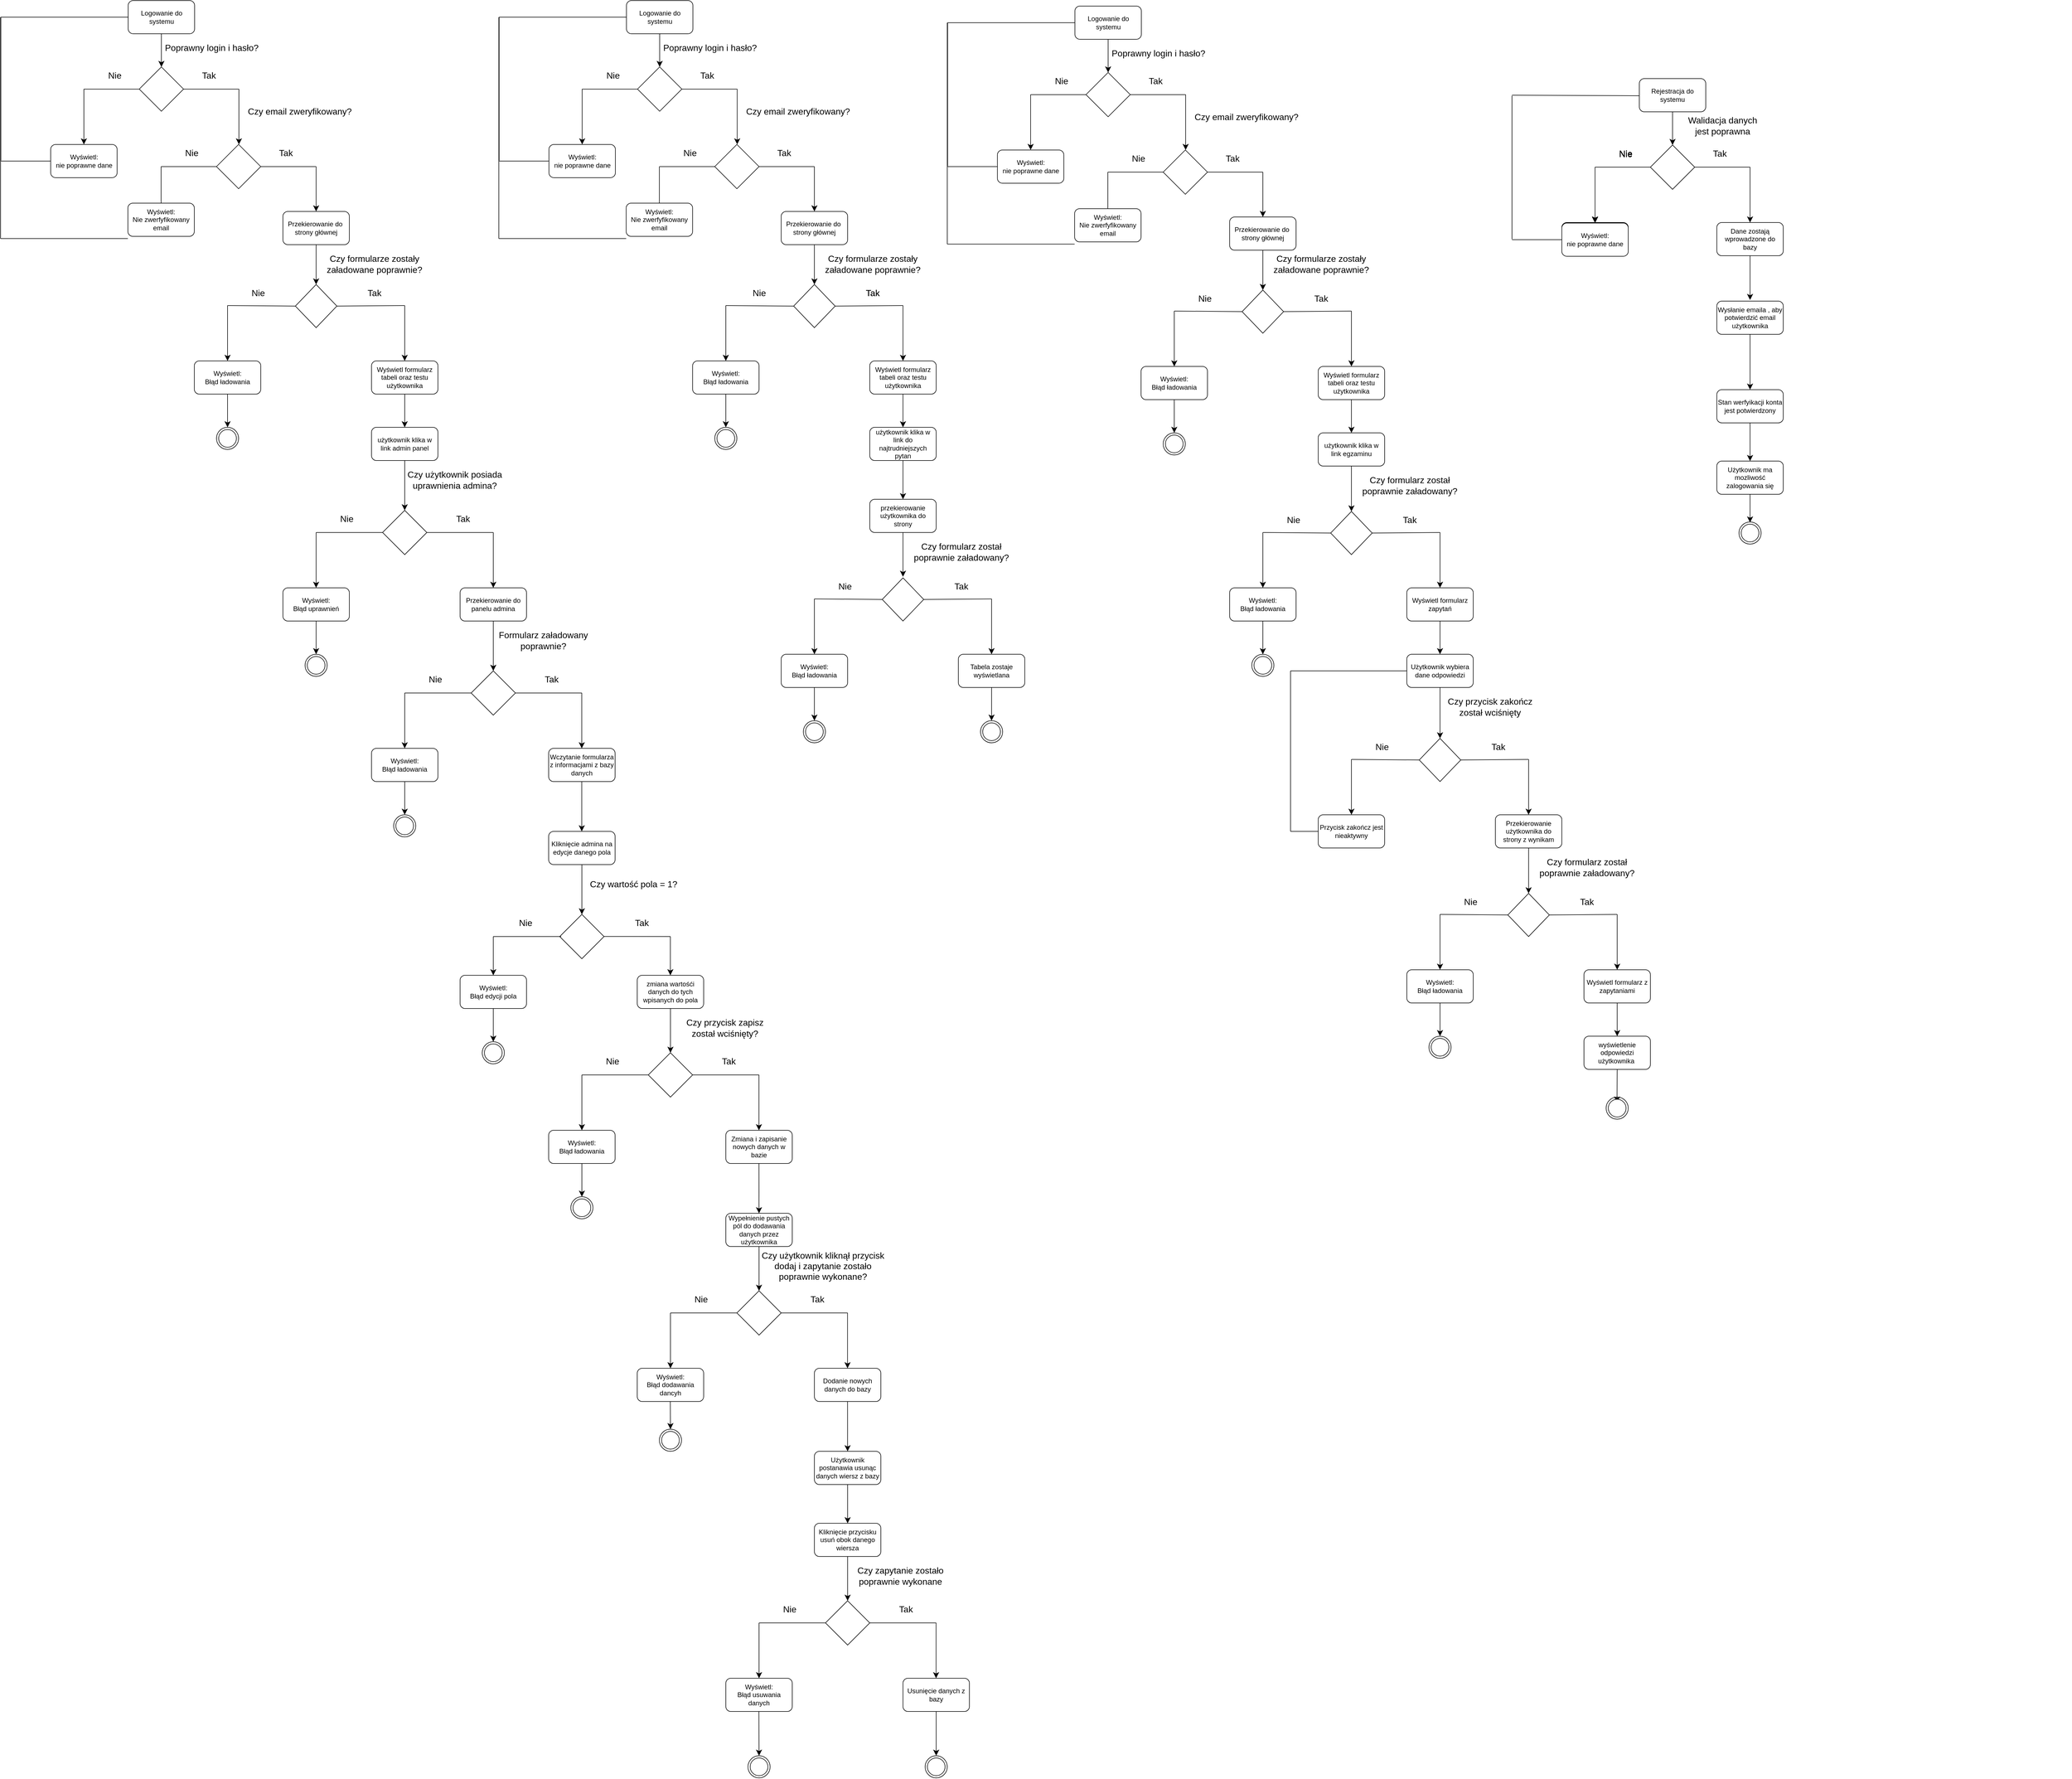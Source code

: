 <mxfile version="24.8.0">
  <diagram name="Strona-1" id="DCmV9VpIvqvDPdrRvZnc">
    <mxGraphModel dx="2768" dy="650" grid="1" gridSize="10" guides="1" tooltips="1" connect="1" arrows="1" fold="1" page="1" pageScale="1" pageWidth="1654" pageHeight="2336" math="0" shadow="0">
      <root>
        <mxCell id="0" />
        <mxCell id="1" parent="0" />
        <mxCell id="mbberH21_pREZGGYshuY-7" style="edgeStyle=none;curved=1;rounded=0;orthogonalLoop=1;jettySize=auto;html=1;exitX=0.5;exitY=1;exitDx=0;exitDy=0;entryX=0.5;entryY=0;entryDx=0;entryDy=0;fontSize=12;startSize=8;endSize=8;" edge="1" parent="1" source="AOqb2BBZftlFT8lkI9-J-2" target="mbberH21_pREZGGYshuY-1">
          <mxGeometry relative="1" as="geometry" />
        </mxCell>
        <mxCell id="AOqb2BBZftlFT8lkI9-J-2" value="&lt;div style=&quot;&quot;&gt;Logowanie do systemu&lt;/div&gt;" style="rounded=1;whiteSpace=wrap;html=1;align=center;glass=0;shadow=0;" parent="1" vertex="1">
          <mxGeometry x="190.53" y="258.95" width="120" height="60" as="geometry" />
        </mxCell>
        <mxCell id="mbberH21_pREZGGYshuY-8" style="edgeStyle=none;curved=1;rounded=0;orthogonalLoop=1;jettySize=auto;html=1;exitX=1;exitY=0.5;exitDx=0;exitDy=0;fontSize=12;startSize=8;endSize=8;endArrow=none;endFill=0;" edge="1" parent="1" source="mbberH21_pREZGGYshuY-1">
          <mxGeometry relative="1" as="geometry">
            <mxPoint x="390.53" y="418.95" as="targetPoint" />
            <mxPoint x="300.53" y="418.45" as="sourcePoint" />
          </mxGeometry>
        </mxCell>
        <mxCell id="mbberH21_pREZGGYshuY-1" value="" style="rhombus;whiteSpace=wrap;html=1;" vertex="1" parent="1">
          <mxGeometry x="210.53" y="378.95" width="80" height="80" as="geometry" />
        </mxCell>
        <mxCell id="mbberH21_pREZGGYshuY-10" style="edgeStyle=none;curved=1;rounded=0;orthogonalLoop=1;jettySize=auto;html=1;fontSize=12;startSize=8;endSize=8;" edge="1" parent="1">
          <mxGeometry relative="1" as="geometry">
            <mxPoint x="390.53" y="518.95" as="targetPoint" />
            <mxPoint x="390.53" y="418.95" as="sourcePoint" />
          </mxGeometry>
        </mxCell>
        <mxCell id="mbberH21_pREZGGYshuY-11" style="edgeStyle=none;curved=1;rounded=0;orthogonalLoop=1;jettySize=auto;html=1;exitX=0;exitY=0.5;exitDx=0;exitDy=0;fontSize=12;startSize=8;endSize=8;endArrow=none;endFill=0;" edge="1" parent="1" source="mbberH21_pREZGGYshuY-1">
          <mxGeometry relative="1" as="geometry">
            <mxPoint x="110.53" y="418.95" as="targetPoint" />
            <mxPoint x="260.53" y="468.95" as="sourcePoint" />
          </mxGeometry>
        </mxCell>
        <mxCell id="mbberH21_pREZGGYshuY-13" value="Poprawny login i hasło?" style="text;html=1;align=center;verticalAlign=middle;resizable=0;points=[];autosize=1;strokeColor=none;fillColor=none;fontSize=16;" vertex="1" parent="1">
          <mxGeometry x="245.53" y="328.95" width="190" height="30" as="geometry" />
        </mxCell>
        <mxCell id="mbberH21_pREZGGYshuY-14" value="Tak" style="text;html=1;align=center;verticalAlign=middle;resizable=0;points=[];autosize=1;strokeColor=none;fillColor=none;fontSize=16;" vertex="1" parent="1">
          <mxGeometry x="310.53" y="378.95" width="50" height="30" as="geometry" />
        </mxCell>
        <mxCell id="mbberH21_pREZGGYshuY-15" value="Nie" style="text;html=1;align=center;verticalAlign=middle;resizable=0;points=[];autosize=1;strokeColor=none;fillColor=none;fontSize=16;" vertex="1" parent="1">
          <mxGeometry x="140.53" y="378.95" width="50" height="30" as="geometry" />
        </mxCell>
        <mxCell id="mbberH21_pREZGGYshuY-430" style="edgeStyle=none;curved=1;rounded=0;orthogonalLoop=1;jettySize=auto;html=1;exitX=0.5;exitY=1;exitDx=0;exitDy=0;entryX=0.5;entryY=0;entryDx=0;entryDy=0;fontSize=12;startSize=8;endSize=8;" edge="1" parent="1" source="mbberH21_pREZGGYshuY-25" target="mbberH21_pREZGGYshuY-28">
          <mxGeometry relative="1" as="geometry" />
        </mxCell>
        <mxCell id="mbberH21_pREZGGYshuY-25" value="&lt;div style=&quot;&quot;&gt;Przekierowanie do&amp;nbsp;&lt;br&gt;strony głównej&lt;/div&gt;" style="rounded=1;whiteSpace=wrap;html=1;align=center;glass=0;shadow=0;" vertex="1" parent="1">
          <mxGeometry x="470" y="640" width="120" height="60" as="geometry" />
        </mxCell>
        <mxCell id="mbberH21_pREZGGYshuY-32" style="edgeStyle=none;curved=1;rounded=0;orthogonalLoop=1;jettySize=auto;html=1;exitX=1;exitY=0.5;exitDx=0;exitDy=0;fontSize=12;startSize=8;endSize=8;endArrow=none;endFill=0;" edge="1" parent="1" source="mbberH21_pREZGGYshuY-28">
          <mxGeometry relative="1" as="geometry">
            <mxPoint x="690" y="810" as="targetPoint" />
          </mxGeometry>
        </mxCell>
        <mxCell id="mbberH21_pREZGGYshuY-33" style="edgeStyle=none;curved=1;rounded=0;orthogonalLoop=1;jettySize=auto;html=1;exitX=0;exitY=0.5;exitDx=0;exitDy=0;fontSize=12;startSize=8;endSize=8;endArrow=none;endFill=0;" edge="1" parent="1" source="mbberH21_pREZGGYshuY-28">
          <mxGeometry relative="1" as="geometry">
            <mxPoint x="370" y="810" as="targetPoint" />
            <Array as="points">
              <mxPoint x="370" y="810" />
            </Array>
          </mxGeometry>
        </mxCell>
        <mxCell id="mbberH21_pREZGGYshuY-28" value="" style="rhombus;whiteSpace=wrap;html=1;" vertex="1" parent="1">
          <mxGeometry x="492.5" y="772" width="75" height="78" as="geometry" />
        </mxCell>
        <mxCell id="mbberH21_pREZGGYshuY-30" value="Czy formularze zostały &lt;br&gt;załadowane&amp;nbsp;&lt;span style=&quot;background-color: initial;&quot;&gt;poprawnie?&lt;/span&gt;" style="text;html=1;align=center;verticalAlign=middle;resizable=0;points=[];autosize=1;strokeColor=none;fillColor=none;fontSize=16;" vertex="1" parent="1">
          <mxGeometry x="540" y="710" width="190" height="50" as="geometry" />
        </mxCell>
        <mxCell id="mbberH21_pREZGGYshuY-34" value="Nie" style="text;html=1;align=center;verticalAlign=middle;resizable=0;points=[];autosize=1;strokeColor=none;fillColor=none;fontSize=16;" vertex="1" parent="1">
          <mxGeometry x="400" y="772" width="50" height="30" as="geometry" />
        </mxCell>
        <mxCell id="mbberH21_pREZGGYshuY-35" value="Tak" style="text;html=1;align=center;verticalAlign=middle;resizable=0;points=[];autosize=1;strokeColor=none;fillColor=none;fontSize=16;" vertex="1" parent="1">
          <mxGeometry x="610" y="772" width="50" height="30" as="geometry" />
        </mxCell>
        <mxCell id="mbberH21_pREZGGYshuY-37" style="edgeStyle=none;curved=1;rounded=0;orthogonalLoop=1;jettySize=auto;html=1;fontSize=12;startSize=8;endSize=8;endArrow=classic;endFill=1;entryX=0.5;entryY=0;entryDx=0;entryDy=0;" edge="1" parent="1" target="mbberH21_pREZGGYshuY-38">
          <mxGeometry relative="1" as="geometry">
            <mxPoint x="370" y="810" as="sourcePoint" />
            <mxPoint x="370" y="870" as="targetPoint" />
          </mxGeometry>
        </mxCell>
        <mxCell id="mbberH21_pREZGGYshuY-39" style="edgeStyle=none;curved=1;rounded=0;orthogonalLoop=1;jettySize=auto;html=1;exitX=0.5;exitY=1;exitDx=0;exitDy=0;fontSize=12;startSize=8;endSize=8;entryX=0.5;entryY=0;entryDx=0;entryDy=0;" edge="1" parent="1" source="mbberH21_pREZGGYshuY-38" target="mbberH21_pREZGGYshuY-40">
          <mxGeometry relative="1" as="geometry">
            <mxPoint x="370" y="990" as="targetPoint" />
          </mxGeometry>
        </mxCell>
        <mxCell id="mbberH21_pREZGGYshuY-38" value="Wyświetl:&lt;div&gt;Błąd ładowania&lt;/div&gt;" style="rounded=1;whiteSpace=wrap;html=1;" vertex="1" parent="1">
          <mxGeometry x="310" y="910" width="120" height="60" as="geometry" />
        </mxCell>
        <mxCell id="mbberH21_pREZGGYshuY-40" value="" style="ellipse;html=1;shape=endState;" vertex="1" parent="1">
          <mxGeometry x="350" y="1030" width="40" height="40" as="geometry" />
        </mxCell>
        <mxCell id="mbberH21_pREZGGYshuY-41" style="edgeStyle=none;curved=1;rounded=0;orthogonalLoop=1;jettySize=auto;html=1;fontSize=12;startSize=8;endSize=8;endArrow=classic;endFill=1;entryX=0.5;entryY=0;entryDx=0;entryDy=0;" edge="1" parent="1" target="mbberH21_pREZGGYshuY-42">
          <mxGeometry relative="1" as="geometry">
            <mxPoint x="690" y="810" as="sourcePoint" />
            <mxPoint x="690" y="870" as="targetPoint" />
          </mxGeometry>
        </mxCell>
        <mxCell id="mbberH21_pREZGGYshuY-42" value="Wyświetl formularz tabeli oraz testu użytkownika" style="whiteSpace=wrap;html=1;rounded=1;" vertex="1" parent="1">
          <mxGeometry x="630" y="910" width="120" height="60" as="geometry" />
        </mxCell>
        <mxCell id="mbberH21_pREZGGYshuY-49" style="edgeStyle=none;curved=1;rounded=0;orthogonalLoop=1;jettySize=auto;html=1;exitX=0.5;exitY=1;exitDx=0;exitDy=0;fontSize=12;startSize=8;endSize=8;entryX=0.5;entryY=0;entryDx=0;entryDy=0;" edge="1" parent="1" source="mbberH21_pREZGGYshuY-44" target="mbberH21_pREZGGYshuY-50">
          <mxGeometry relative="1" as="geometry">
            <mxPoint x="690" y="1185" as="targetPoint" />
          </mxGeometry>
        </mxCell>
        <mxCell id="mbberH21_pREZGGYshuY-44" value="użytkownik klika w link admin panel" style="rounded=1;whiteSpace=wrap;html=1;rotation=0;" vertex="1" parent="1">
          <mxGeometry x="630" y="1030" width="120" height="60" as="geometry" />
        </mxCell>
        <mxCell id="mbberH21_pREZGGYshuY-45" style="edgeStyle=none;curved=1;rounded=0;orthogonalLoop=1;jettySize=auto;html=1;exitX=0.5;exitY=1;exitDx=0;exitDy=0;fontSize=12;startSize=8;endSize=8;entryX=0.5;entryY=0;entryDx=0;entryDy=0;" edge="1" parent="1" source="mbberH21_pREZGGYshuY-42" target="mbberH21_pREZGGYshuY-44">
          <mxGeometry relative="1" as="geometry">
            <mxPoint x="690" y="990" as="targetPoint" />
            <mxPoint x="380" y="940" as="sourcePoint" />
          </mxGeometry>
        </mxCell>
        <mxCell id="mbberH21_pREZGGYshuY-50" value="" style="rhombus;whiteSpace=wrap;html=1;" vertex="1" parent="1">
          <mxGeometry x="650" y="1180" width="80" height="80" as="geometry" />
        </mxCell>
        <mxCell id="mbberH21_pREZGGYshuY-51" style="edgeStyle=none;curved=1;rounded=0;orthogonalLoop=1;jettySize=auto;html=1;fontSize=12;startSize=8;endSize=8;endArrow=none;endFill=0;" edge="1" parent="1">
          <mxGeometry relative="1" as="geometry">
            <mxPoint x="650" y="1220" as="targetPoint" />
            <mxPoint x="530" y="1220" as="sourcePoint" />
          </mxGeometry>
        </mxCell>
        <mxCell id="mbberH21_pREZGGYshuY-52" value="Nie" style="text;html=1;align=center;verticalAlign=middle;resizable=0;points=[];autosize=1;strokeColor=none;fillColor=none;fontSize=16;" vertex="1" parent="1">
          <mxGeometry x="560" y="1180" width="50" height="30" as="geometry" />
        </mxCell>
        <mxCell id="mbberH21_pREZGGYshuY-53" style="edgeStyle=none;curved=1;rounded=0;orthogonalLoop=1;jettySize=auto;html=1;fontSize=12;startSize=8;endSize=8;endArrow=none;endFill=0;" edge="1" parent="1">
          <mxGeometry relative="1" as="geometry">
            <mxPoint x="850" y="1220" as="targetPoint" />
            <mxPoint x="730" y="1220" as="sourcePoint" />
          </mxGeometry>
        </mxCell>
        <mxCell id="mbberH21_pREZGGYshuY-54" value="Tak" style="text;html=1;align=center;verticalAlign=middle;resizable=0;points=[];autosize=1;strokeColor=none;fillColor=none;fontSize=16;" vertex="1" parent="1">
          <mxGeometry x="770" y="1180" width="50" height="30" as="geometry" />
        </mxCell>
        <mxCell id="mbberH21_pREZGGYshuY-55" value="Czy użytkownik posiada &lt;br&gt;uprawnienia admina?" style="text;html=1;align=center;verticalAlign=middle;resizable=0;points=[];autosize=1;strokeColor=none;fillColor=none;fontSize=16;" vertex="1" parent="1">
          <mxGeometry x="685" y="1100" width="190" height="50" as="geometry" />
        </mxCell>
        <mxCell id="mbberH21_pREZGGYshuY-56" style="edgeStyle=none;curved=1;rounded=0;orthogonalLoop=1;jettySize=auto;html=1;fontSize=12;startSize=8;endSize=8;endArrow=classic;endFill=1;entryX=0.5;entryY=0;entryDx=0;entryDy=0;" edge="1" parent="1" target="mbberH21_pREZGGYshuY-58">
          <mxGeometry relative="1" as="geometry">
            <mxPoint x="530" y="1220" as="sourcePoint" />
            <mxPoint x="530" y="1280" as="targetPoint" />
          </mxGeometry>
        </mxCell>
        <mxCell id="mbberH21_pREZGGYshuY-57" style="edgeStyle=none;curved=1;rounded=0;orthogonalLoop=1;jettySize=auto;html=1;exitX=0.5;exitY=1;exitDx=0;exitDy=0;fontSize=12;startSize=8;endSize=8;entryX=0.5;entryY=0;entryDx=0;entryDy=0;" edge="1" parent="1" source="mbberH21_pREZGGYshuY-58" target="mbberH21_pREZGGYshuY-59">
          <mxGeometry relative="1" as="geometry">
            <mxPoint x="530" y="1400" as="targetPoint" />
          </mxGeometry>
        </mxCell>
        <mxCell id="mbberH21_pREZGGYshuY-58" value="Wyświetl:&lt;div&gt;Błąd uprawnień&lt;/div&gt;" style="rounded=1;whiteSpace=wrap;html=1;" vertex="1" parent="1">
          <mxGeometry x="470" y="1320" width="120" height="60" as="geometry" />
        </mxCell>
        <mxCell id="mbberH21_pREZGGYshuY-59" value="" style="ellipse;html=1;shape=endState;" vertex="1" parent="1">
          <mxGeometry x="510" y="1440" width="40" height="40" as="geometry" />
        </mxCell>
        <mxCell id="mbberH21_pREZGGYshuY-60" style="edgeStyle=none;curved=1;rounded=0;orthogonalLoop=1;jettySize=auto;html=1;fontSize=12;startSize=8;endSize=8;endArrow=classic;endFill=1;entryX=0.5;entryY=0;entryDx=0;entryDy=0;" edge="1" parent="1">
          <mxGeometry relative="1" as="geometry">
            <mxPoint x="850" y="1220" as="sourcePoint" />
            <mxPoint x="850" y="1320" as="targetPoint" />
          </mxGeometry>
        </mxCell>
        <mxCell id="mbberH21_pREZGGYshuY-61" value="Przekierowanie do panelu admina" style="rounded=1;whiteSpace=wrap;html=1;" vertex="1" parent="1">
          <mxGeometry x="790" y="1320" width="120" height="60" as="geometry" />
        </mxCell>
        <mxCell id="mbberH21_pREZGGYshuY-70" style="edgeStyle=none;curved=1;rounded=0;orthogonalLoop=1;jettySize=auto;html=1;exitX=0.5;exitY=1;exitDx=0;exitDy=0;fontSize=12;startSize=8;endSize=8;entryX=0.5;entryY=0;entryDx=0;entryDy=0;" edge="1" parent="1" target="mbberH21_pREZGGYshuY-71">
          <mxGeometry relative="1" as="geometry">
            <mxPoint x="850" y="1475" as="targetPoint" />
            <mxPoint x="850" y="1380" as="sourcePoint" />
          </mxGeometry>
        </mxCell>
        <mxCell id="mbberH21_pREZGGYshuY-71" value="" style="rhombus;whiteSpace=wrap;html=1;" vertex="1" parent="1">
          <mxGeometry x="810" y="1470" width="80" height="80" as="geometry" />
        </mxCell>
        <mxCell id="mbberH21_pREZGGYshuY-72" style="edgeStyle=none;curved=1;rounded=0;orthogonalLoop=1;jettySize=auto;html=1;fontSize=12;startSize=8;endSize=8;endArrow=none;endFill=0;" edge="1" parent="1">
          <mxGeometry relative="1" as="geometry">
            <mxPoint x="810" y="1510" as="targetPoint" />
            <mxPoint x="690" y="1510" as="sourcePoint" />
          </mxGeometry>
        </mxCell>
        <mxCell id="mbberH21_pREZGGYshuY-73" value="Nie" style="text;html=1;align=center;verticalAlign=middle;resizable=0;points=[];autosize=1;strokeColor=none;fillColor=none;fontSize=16;" vertex="1" parent="1">
          <mxGeometry x="720" y="1470" width="50" height="30" as="geometry" />
        </mxCell>
        <mxCell id="mbberH21_pREZGGYshuY-74" style="edgeStyle=none;curved=1;rounded=0;orthogonalLoop=1;jettySize=auto;html=1;fontSize=12;startSize=8;endSize=8;endArrow=none;endFill=0;" edge="1" parent="1">
          <mxGeometry relative="1" as="geometry">
            <mxPoint x="1010" y="1510" as="targetPoint" />
            <mxPoint x="890" y="1510" as="sourcePoint" />
          </mxGeometry>
        </mxCell>
        <mxCell id="mbberH21_pREZGGYshuY-75" value="Tak" style="text;html=1;align=center;verticalAlign=middle;resizable=0;points=[];autosize=1;strokeColor=none;fillColor=none;fontSize=16;" vertex="1" parent="1">
          <mxGeometry x="930" y="1470" width="50" height="30" as="geometry" />
        </mxCell>
        <mxCell id="mbberH21_pREZGGYshuY-76" value="Formularz załadowany &lt;br&gt;poprawnie?" style="text;html=1;align=center;verticalAlign=middle;resizable=0;points=[];autosize=1;strokeColor=none;fillColor=none;fontSize=16;" vertex="1" parent="1">
          <mxGeometry x="850" y="1390" width="180" height="50" as="geometry" />
        </mxCell>
        <mxCell id="mbberH21_pREZGGYshuY-77" style="edgeStyle=none;curved=1;rounded=0;orthogonalLoop=1;jettySize=auto;html=1;fontSize=12;startSize=8;endSize=8;endArrow=classic;endFill=1;entryX=0.5;entryY=0;entryDx=0;entryDy=0;" edge="1" parent="1">
          <mxGeometry relative="1" as="geometry">
            <mxPoint x="690" y="1510" as="sourcePoint" />
            <mxPoint x="690" y="1610" as="targetPoint" />
          </mxGeometry>
        </mxCell>
        <mxCell id="mbberH21_pREZGGYshuY-78" style="edgeStyle=none;curved=1;rounded=0;orthogonalLoop=1;jettySize=auto;html=1;fontSize=12;startSize=8;endSize=8;endArrow=classic;endFill=1;entryX=0.5;entryY=0;entryDx=0;entryDy=0;" edge="1" parent="1">
          <mxGeometry relative="1" as="geometry">
            <mxPoint x="1009.8" y="1510" as="sourcePoint" />
            <mxPoint x="1009.8" y="1610" as="targetPoint" />
          </mxGeometry>
        </mxCell>
        <mxCell id="mbberH21_pREZGGYshuY-79" value="Wyświetl:&lt;div&gt;Błąd ładowania&lt;/div&gt;" style="rounded=1;whiteSpace=wrap;html=1;" vertex="1" parent="1">
          <mxGeometry x="630" y="1610" width="120" height="60" as="geometry" />
        </mxCell>
        <mxCell id="mbberH21_pREZGGYshuY-81" style="edgeStyle=none;curved=1;rounded=0;orthogonalLoop=1;jettySize=auto;html=1;exitX=0.5;exitY=1;exitDx=0;exitDy=0;fontSize=12;startSize=8;endSize=8;entryX=0.5;entryY=0;entryDx=0;entryDy=0;" edge="1" parent="1" target="mbberH21_pREZGGYshuY-82">
          <mxGeometry relative="1" as="geometry">
            <mxPoint x="690" y="1690" as="targetPoint" />
            <mxPoint x="690" y="1670" as="sourcePoint" />
          </mxGeometry>
        </mxCell>
        <mxCell id="mbberH21_pREZGGYshuY-82" value="" style="ellipse;html=1;shape=endState;" vertex="1" parent="1">
          <mxGeometry x="670" y="1730" width="40" height="40" as="geometry" />
        </mxCell>
        <mxCell id="mbberH21_pREZGGYshuY-83" value="Kliknięcie admina na edycje danego pola" style="rounded=1;whiteSpace=wrap;html=1;" vertex="1" parent="1">
          <mxGeometry x="950" y="1760" width="120" height="60" as="geometry" />
        </mxCell>
        <mxCell id="mbberH21_pREZGGYshuY-86" style="edgeStyle=none;curved=1;rounded=0;orthogonalLoop=1;jettySize=auto;html=1;fontSize=12;startSize=8;endSize=8;entryX=0.5;entryY=0;entryDx=0;entryDy=0;exitX=0.5;exitY=1;exitDx=0;exitDy=0;" edge="1" parent="1" target="mbberH21_pREZGGYshuY-87" source="mbberH21_pREZGGYshuY-83">
          <mxGeometry relative="1" as="geometry">
            <mxPoint x="1012.5" y="1915" as="targetPoint" />
            <mxPoint x="1010" y="1830" as="sourcePoint" />
          </mxGeometry>
        </mxCell>
        <mxCell id="mbberH21_pREZGGYshuY-87" value="" style="rhombus;whiteSpace=wrap;html=1;" vertex="1" parent="1">
          <mxGeometry x="970" y="1910" width="80" height="80" as="geometry" />
        </mxCell>
        <mxCell id="mbberH21_pREZGGYshuY-88" style="edgeStyle=none;curved=1;rounded=0;orthogonalLoop=1;jettySize=auto;html=1;fontSize=12;startSize=8;endSize=8;endArrow=none;endFill=0;" edge="1" parent="1">
          <mxGeometry relative="1" as="geometry">
            <mxPoint x="972.5" y="1950" as="targetPoint" />
            <mxPoint x="850" y="1950" as="sourcePoint" />
          </mxGeometry>
        </mxCell>
        <mxCell id="mbberH21_pREZGGYshuY-89" value="Nie" style="text;html=1;align=center;verticalAlign=middle;resizable=0;points=[];autosize=1;strokeColor=none;fillColor=none;fontSize=16;" vertex="1" parent="1">
          <mxGeometry x="882.5" y="1910" width="50" height="30" as="geometry" />
        </mxCell>
        <mxCell id="mbberH21_pREZGGYshuY-90" style="edgeStyle=none;curved=1;rounded=0;orthogonalLoop=1;jettySize=auto;html=1;fontSize=12;startSize=8;endSize=8;endArrow=none;endFill=0;" edge="1" parent="1">
          <mxGeometry relative="1" as="geometry">
            <mxPoint x="1170" y="1950" as="targetPoint" />
            <mxPoint x="1050" y="1949.86" as="sourcePoint" />
          </mxGeometry>
        </mxCell>
        <mxCell id="mbberH21_pREZGGYshuY-91" value="Tak" style="text;html=1;align=center;verticalAlign=middle;resizable=0;points=[];autosize=1;strokeColor=none;fillColor=none;fontSize=16;" vertex="1" parent="1">
          <mxGeometry x="1092.5" y="1910" width="50" height="30" as="geometry" />
        </mxCell>
        <mxCell id="mbberH21_pREZGGYshuY-92" value="Czy wartość pola = 1?" style="text;html=1;align=center;verticalAlign=middle;resizable=0;points=[];autosize=1;strokeColor=none;fillColor=none;fontSize=16;" vertex="1" parent="1">
          <mxGeometry x="1012.5" y="1840" width="180" height="30" as="geometry" />
        </mxCell>
        <mxCell id="mbberH21_pREZGGYshuY-93" style="edgeStyle=none;curved=1;rounded=0;orthogonalLoop=1;jettySize=auto;html=1;fontSize=12;startSize=8;endSize=8;endArrow=classic;endFill=1;entryX=0.5;entryY=0;entryDx=0;entryDy=0;" edge="1" parent="1" target="mbberH21_pREZGGYshuY-95">
          <mxGeometry relative="1" as="geometry">
            <mxPoint x="850" y="1950" as="sourcePoint" />
            <mxPoint x="852.5" y="2050" as="targetPoint" />
          </mxGeometry>
        </mxCell>
        <mxCell id="mbberH21_pREZGGYshuY-104" style="edgeStyle=none;curved=1;rounded=0;orthogonalLoop=1;jettySize=auto;html=1;exitX=0.5;exitY=1;exitDx=0;exitDy=0;fontSize=12;startSize=8;endSize=8;" edge="1" parent="1" source="mbberH21_pREZGGYshuY-95">
          <mxGeometry relative="1" as="geometry">
            <mxPoint x="850" y="2140" as="targetPoint" />
          </mxGeometry>
        </mxCell>
        <mxCell id="mbberH21_pREZGGYshuY-95" value="Wyświetl:&lt;br&gt;Błąd edycji pola" style="rounded=1;whiteSpace=wrap;html=1;" vertex="1" parent="1">
          <mxGeometry x="790" y="2020" width="120" height="60" as="geometry" />
        </mxCell>
        <mxCell id="mbberH21_pREZGGYshuY-100" value="" style="ellipse;html=1;shape=endState;" vertex="1" parent="1">
          <mxGeometry x="830" y="2140" width="40" height="40" as="geometry" />
        </mxCell>
        <mxCell id="mbberH21_pREZGGYshuY-101" value="Wczytanie formularza z informacjami z bazy danych" style="rounded=1;whiteSpace=wrap;html=1;" vertex="1" parent="1">
          <mxGeometry x="950" y="1610" width="120" height="60" as="geometry" />
        </mxCell>
        <mxCell id="mbberH21_pREZGGYshuY-102" style="edgeStyle=none;curved=1;rounded=0;orthogonalLoop=1;jettySize=auto;html=1;fontSize=12;startSize=8;endSize=8;" edge="1" parent="1">
          <mxGeometry relative="1" as="geometry">
            <mxPoint x="1009.8" y="1760" as="targetPoint" />
            <mxPoint x="1009.8" y="1670" as="sourcePoint" />
            <Array as="points">
              <mxPoint x="1009.8" y="1740" />
            </Array>
          </mxGeometry>
        </mxCell>
        <mxCell id="mbberH21_pREZGGYshuY-109" style="edgeStyle=none;curved=1;rounded=0;orthogonalLoop=1;jettySize=auto;html=1;exitX=0.5;exitY=1;exitDx=0;exitDy=0;entryX=0.5;entryY=0;entryDx=0;entryDy=0;fontSize=12;startSize=8;endSize=8;" edge="1" parent="1" source="mbberH21_pREZGGYshuY-106">
          <mxGeometry relative="1" as="geometry">
            <mxPoint x="1170" y="2160" as="targetPoint" />
          </mxGeometry>
        </mxCell>
        <mxCell id="mbberH21_pREZGGYshuY-106" value="zmiana wartośći danych do tych wpisanych do pola" style="rounded=1;whiteSpace=wrap;html=1;" vertex="1" parent="1">
          <mxGeometry x="1110" y="2020" width="120" height="60" as="geometry" />
        </mxCell>
        <mxCell id="mbberH21_pREZGGYshuY-107" style="edgeStyle=none;curved=1;rounded=0;orthogonalLoop=1;jettySize=auto;html=1;fontSize=12;startSize=8;endSize=8;endArrow=classic;endFill=1;entryX=0.5;entryY=0;entryDx=0;entryDy=0;" edge="1" parent="1">
          <mxGeometry relative="1" as="geometry">
            <mxPoint x="1169.83" y="1950" as="sourcePoint" />
            <mxPoint x="1169.83" y="2020" as="targetPoint" />
          </mxGeometry>
        </mxCell>
        <mxCell id="mbberH21_pREZGGYshuY-125" value="" style="rhombus;whiteSpace=wrap;html=1;" vertex="1" parent="1">
          <mxGeometry x="1130" y="2160" width="80" height="80" as="geometry" />
        </mxCell>
        <mxCell id="mbberH21_pREZGGYshuY-126" style="edgeStyle=none;curved=1;rounded=0;orthogonalLoop=1;jettySize=auto;html=1;fontSize=12;startSize=8;endSize=8;endArrow=none;endFill=0;" edge="1" parent="1">
          <mxGeometry relative="1" as="geometry">
            <mxPoint x="1130" y="2200" as="targetPoint" />
            <mxPoint x="1010" y="2200" as="sourcePoint" />
          </mxGeometry>
        </mxCell>
        <mxCell id="mbberH21_pREZGGYshuY-127" value="Nie" style="text;html=1;align=center;verticalAlign=middle;resizable=0;points=[];autosize=1;strokeColor=none;fillColor=none;fontSize=16;" vertex="1" parent="1">
          <mxGeometry x="1040" y="2160" width="50" height="30" as="geometry" />
        </mxCell>
        <mxCell id="mbberH21_pREZGGYshuY-128" style="edgeStyle=none;curved=1;rounded=0;orthogonalLoop=1;jettySize=auto;html=1;fontSize=12;startSize=8;endSize=8;endArrow=none;endFill=0;" edge="1" parent="1">
          <mxGeometry relative="1" as="geometry">
            <mxPoint x="1330" y="2200" as="targetPoint" />
            <mxPoint x="1210" y="2200" as="sourcePoint" />
          </mxGeometry>
        </mxCell>
        <mxCell id="mbberH21_pREZGGYshuY-129" value="Tak" style="text;html=1;align=center;verticalAlign=middle;resizable=0;points=[];autosize=1;strokeColor=none;fillColor=none;fontSize=16;" vertex="1" parent="1">
          <mxGeometry x="1250" y="2160" width="50" height="30" as="geometry" />
        </mxCell>
        <mxCell id="mbberH21_pREZGGYshuY-131" style="edgeStyle=none;curved=1;rounded=0;orthogonalLoop=1;jettySize=auto;html=1;fontSize=12;startSize=8;endSize=8;endArrow=classic;endFill=1;entryX=0.5;entryY=0;entryDx=0;entryDy=0;" edge="1" parent="1">
          <mxGeometry relative="1" as="geometry">
            <mxPoint x="1010" y="2200" as="sourcePoint" />
            <mxPoint x="1010" y="2300" as="targetPoint" />
          </mxGeometry>
        </mxCell>
        <mxCell id="mbberH21_pREZGGYshuY-132" style="edgeStyle=none;curved=1;rounded=0;orthogonalLoop=1;jettySize=auto;html=1;fontSize=12;startSize=8;endSize=8;endArrow=classic;endFill=1;entryX=0.5;entryY=0;entryDx=0;entryDy=0;" edge="1" parent="1">
          <mxGeometry relative="1" as="geometry">
            <mxPoint x="1329.8" y="2200" as="sourcePoint" />
            <mxPoint x="1329.8" y="2300" as="targetPoint" />
          </mxGeometry>
        </mxCell>
        <mxCell id="mbberH21_pREZGGYshuY-133" value="Wyświetl:&lt;div&gt;Błąd ładowania&lt;/div&gt;" style="rounded=1;whiteSpace=wrap;html=1;" vertex="1" parent="1">
          <mxGeometry x="950" y="2300" width="120" height="60" as="geometry" />
        </mxCell>
        <mxCell id="mbberH21_pREZGGYshuY-134" style="edgeStyle=none;curved=1;rounded=0;orthogonalLoop=1;jettySize=auto;html=1;exitX=0.5;exitY=1;exitDx=0;exitDy=0;fontSize=12;startSize=8;endSize=8;entryX=0.5;entryY=0;entryDx=0;entryDy=0;" edge="1" parent="1" target="mbberH21_pREZGGYshuY-135">
          <mxGeometry relative="1" as="geometry">
            <mxPoint x="1010" y="2380" as="targetPoint" />
            <mxPoint x="1010" y="2360" as="sourcePoint" />
          </mxGeometry>
        </mxCell>
        <mxCell id="mbberH21_pREZGGYshuY-135" value="" style="ellipse;html=1;shape=endState;" vertex="1" parent="1">
          <mxGeometry x="990" y="2420" width="40" height="40" as="geometry" />
        </mxCell>
        <mxCell id="mbberH21_pREZGGYshuY-136" value="Zmiana i zapisanie nowych danych w bazie" style="rounded=1;whiteSpace=wrap;html=1;" vertex="1" parent="1">
          <mxGeometry x="1270" y="2300" width="120" height="60" as="geometry" />
        </mxCell>
        <mxCell id="mbberH21_pREZGGYshuY-137" style="edgeStyle=none;curved=1;rounded=0;orthogonalLoop=1;jettySize=auto;html=1;fontSize=12;startSize=8;endSize=8;" edge="1" parent="1">
          <mxGeometry relative="1" as="geometry">
            <mxPoint x="1330" y="2450" as="targetPoint" />
            <mxPoint x="1329.83" y="2360" as="sourcePoint" />
            <Array as="points">
              <mxPoint x="1330" y="2400" />
              <mxPoint x="1329.83" y="2430" />
            </Array>
          </mxGeometry>
        </mxCell>
        <mxCell id="mbberH21_pREZGGYshuY-138" value="Czy przycisk zapisz &lt;br&gt;został wciśnięty?" style="text;html=1;align=center;verticalAlign=middle;resizable=0;points=[];autosize=1;strokeColor=none;fillColor=none;fontSize=16;" vertex="1" parent="1">
          <mxGeometry x="1187.5" y="2090" width="160" height="50" as="geometry" />
        </mxCell>
        <mxCell id="mbberH21_pREZGGYshuY-140" style="edgeStyle=none;curved=1;rounded=0;orthogonalLoop=1;jettySize=auto;html=1;exitX=0.5;exitY=1;exitDx=0;exitDy=0;entryX=0.5;entryY=0;entryDx=0;entryDy=0;fontSize=12;startSize=8;endSize=8;" edge="1" parent="1">
          <mxGeometry relative="1" as="geometry">
            <mxPoint x="1330" y="2510" as="sourcePoint" />
            <mxPoint x="1330" y="2590" as="targetPoint" />
          </mxGeometry>
        </mxCell>
        <mxCell id="mbberH21_pREZGGYshuY-141" value="" style="rhombus;whiteSpace=wrap;html=1;" vertex="1" parent="1">
          <mxGeometry x="1290" y="2590" width="80" height="80" as="geometry" />
        </mxCell>
        <mxCell id="mbberH21_pREZGGYshuY-142" style="edgeStyle=none;curved=1;rounded=0;orthogonalLoop=1;jettySize=auto;html=1;fontSize=12;startSize=8;endSize=8;endArrow=none;endFill=0;" edge="1" parent="1">
          <mxGeometry relative="1" as="geometry">
            <mxPoint x="1290" y="2630" as="targetPoint" />
            <mxPoint x="1170" y="2630" as="sourcePoint" />
          </mxGeometry>
        </mxCell>
        <mxCell id="mbberH21_pREZGGYshuY-143" value="Nie" style="text;html=1;align=center;verticalAlign=middle;resizable=0;points=[];autosize=1;strokeColor=none;fillColor=none;fontSize=16;" vertex="1" parent="1">
          <mxGeometry x="1200" y="2590" width="50" height="30" as="geometry" />
        </mxCell>
        <mxCell id="mbberH21_pREZGGYshuY-144" style="edgeStyle=none;curved=1;rounded=0;orthogonalLoop=1;jettySize=auto;html=1;fontSize=12;startSize=8;endSize=8;endArrow=none;endFill=0;" edge="1" parent="1">
          <mxGeometry relative="1" as="geometry">
            <mxPoint x="1490" y="2630" as="targetPoint" />
            <mxPoint x="1370" y="2630" as="sourcePoint" />
          </mxGeometry>
        </mxCell>
        <mxCell id="mbberH21_pREZGGYshuY-145" value="Tak" style="text;html=1;align=center;verticalAlign=middle;resizable=0;points=[];autosize=1;strokeColor=none;fillColor=none;fontSize=16;" vertex="1" parent="1">
          <mxGeometry x="1410" y="2590" width="50" height="30" as="geometry" />
        </mxCell>
        <mxCell id="mbberH21_pREZGGYshuY-146" style="edgeStyle=none;curved=1;rounded=0;orthogonalLoop=1;jettySize=auto;html=1;fontSize=12;startSize=8;endSize=8;endArrow=classic;endFill=1;entryX=0.5;entryY=0;entryDx=0;entryDy=0;" edge="1" parent="1">
          <mxGeometry relative="1" as="geometry">
            <mxPoint x="1170" y="2630" as="sourcePoint" />
            <mxPoint x="1170" y="2730" as="targetPoint" />
          </mxGeometry>
        </mxCell>
        <mxCell id="mbberH21_pREZGGYshuY-147" style="edgeStyle=none;curved=1;rounded=0;orthogonalLoop=1;jettySize=auto;html=1;fontSize=12;startSize=8;endSize=8;endArrow=classic;endFill=1;entryX=0.5;entryY=0;entryDx=0;entryDy=0;" edge="1" parent="1">
          <mxGeometry relative="1" as="geometry">
            <mxPoint x="1489.8" y="2630" as="sourcePoint" />
            <mxPoint x="1489.8" y="2730" as="targetPoint" />
          </mxGeometry>
        </mxCell>
        <mxCell id="mbberH21_pREZGGYshuY-148" style="edgeStyle=none;curved=1;rounded=0;orthogonalLoop=1;jettySize=auto;html=1;exitX=0.5;exitY=1;exitDx=0;exitDy=0;fontSize=12;startSize=8;endSize=8;entryX=0.5;entryY=0;entryDx=0;entryDy=0;" edge="1" parent="1" target="mbberH21_pREZGGYshuY-153">
          <mxGeometry relative="1" as="geometry">
            <mxPoint x="1169.71" y="2850" as="targetPoint" />
            <mxPoint x="1169.71" y="2790" as="sourcePoint" />
          </mxGeometry>
        </mxCell>
        <mxCell id="mbberH21_pREZGGYshuY-149" value="Dodanie nowych danych do bazy" style="rounded=1;whiteSpace=wrap;html=1;" vertex="1" parent="1">
          <mxGeometry x="1430" y="2730" width="120" height="60" as="geometry" />
        </mxCell>
        <mxCell id="mbberH21_pREZGGYshuY-150" style="edgeStyle=none;curved=1;rounded=0;orthogonalLoop=1;jettySize=auto;html=1;fontSize=12;startSize=8;endSize=8;" edge="1" parent="1">
          <mxGeometry relative="1" as="geometry">
            <mxPoint x="1490" y="2880" as="targetPoint" />
            <mxPoint x="1489.83" y="2790" as="sourcePoint" />
            <Array as="points">
              <mxPoint x="1490" y="2830" />
              <mxPoint x="1489.83" y="2860" />
            </Array>
          </mxGeometry>
        </mxCell>
        <mxCell id="mbberH21_pREZGGYshuY-151" value="Czy użytkownik kliknął przycisk &lt;br&gt;dodaj i zapytanie zostało&lt;br&gt;poprawnie wykonane?" style="text;html=1;align=center;verticalAlign=middle;resizable=0;points=[];autosize=1;strokeColor=none;fillColor=none;fontSize=16;" vertex="1" parent="1">
          <mxGeometry x="1330" y="2510" width="230" height="70" as="geometry" />
        </mxCell>
        <mxCell id="mbberH21_pREZGGYshuY-152" value="Wyświetl:&lt;br&gt;Błąd dodawania dancyh" style="rounded=1;whiteSpace=wrap;html=1;" vertex="1" parent="1">
          <mxGeometry x="1110" y="2730" width="120" height="60" as="geometry" />
        </mxCell>
        <mxCell id="mbberH21_pREZGGYshuY-153" value="" style="ellipse;html=1;shape=endState;" vertex="1" parent="1">
          <mxGeometry x="1150" y="2840" width="40" height="40" as="geometry" />
        </mxCell>
        <mxCell id="mbberH21_pREZGGYshuY-155" value="Wypełnienie pustych pól do dodawania danych przez użytkownika" style="rounded=1;whiteSpace=wrap;html=1;" vertex="1" parent="1">
          <mxGeometry x="1270" y="2450" width="120" height="60" as="geometry" />
        </mxCell>
        <mxCell id="mbberH21_pREZGGYshuY-158" style="edgeStyle=none;curved=1;rounded=0;orthogonalLoop=1;jettySize=auto;html=1;exitX=0.5;exitY=1;exitDx=0;exitDy=0;fontSize=12;startSize=8;endSize=8;" edge="1" parent="1" source="mbberH21_pREZGGYshuY-156" target="mbberH21_pREZGGYshuY-157">
          <mxGeometry relative="1" as="geometry" />
        </mxCell>
        <mxCell id="mbberH21_pREZGGYshuY-156" value="Użytkownik postanawia usunąc danych wiersz z bazy" style="rounded=1;whiteSpace=wrap;html=1;" vertex="1" parent="1">
          <mxGeometry x="1430" y="2880" width="120" height="60" as="geometry" />
        </mxCell>
        <mxCell id="mbberH21_pREZGGYshuY-157" value="Kliknięcie przycisku usuń obok danego wiersza" style="rounded=1;whiteSpace=wrap;html=1;" vertex="1" parent="1">
          <mxGeometry x="1430" y="3010" width="120" height="60" as="geometry" />
        </mxCell>
        <mxCell id="mbberH21_pREZGGYshuY-159" style="edgeStyle=none;curved=1;rounded=0;orthogonalLoop=1;jettySize=auto;html=1;exitX=0.5;exitY=1;exitDx=0;exitDy=0;entryX=0.5;entryY=0;entryDx=0;entryDy=0;fontSize=12;startSize=8;endSize=8;" edge="1" parent="1">
          <mxGeometry relative="1" as="geometry">
            <mxPoint x="1490" y="3070" as="sourcePoint" />
            <mxPoint x="1490" y="3150" as="targetPoint" />
          </mxGeometry>
        </mxCell>
        <mxCell id="mbberH21_pREZGGYshuY-160" value="" style="rhombus;whiteSpace=wrap;html=1;" vertex="1" parent="1">
          <mxGeometry x="1450" y="3150" width="80" height="80" as="geometry" />
        </mxCell>
        <mxCell id="mbberH21_pREZGGYshuY-161" style="edgeStyle=none;curved=1;rounded=0;orthogonalLoop=1;jettySize=auto;html=1;fontSize=12;startSize=8;endSize=8;endArrow=none;endFill=0;" edge="1" parent="1">
          <mxGeometry relative="1" as="geometry">
            <mxPoint x="1450" y="3190" as="targetPoint" />
            <mxPoint x="1330" y="3190" as="sourcePoint" />
          </mxGeometry>
        </mxCell>
        <mxCell id="mbberH21_pREZGGYshuY-162" value="Nie" style="text;html=1;align=center;verticalAlign=middle;resizable=0;points=[];autosize=1;strokeColor=none;fillColor=none;fontSize=16;" vertex="1" parent="1">
          <mxGeometry x="1360" y="3150" width="50" height="30" as="geometry" />
        </mxCell>
        <mxCell id="mbberH21_pREZGGYshuY-163" style="edgeStyle=none;curved=1;rounded=0;orthogonalLoop=1;jettySize=auto;html=1;fontSize=12;startSize=8;endSize=8;endArrow=none;endFill=0;" edge="1" parent="1">
          <mxGeometry relative="1" as="geometry">
            <mxPoint x="1650" y="3190" as="targetPoint" />
            <mxPoint x="1530" y="3190" as="sourcePoint" />
          </mxGeometry>
        </mxCell>
        <mxCell id="mbberH21_pREZGGYshuY-164" value="Tak" style="text;html=1;align=center;verticalAlign=middle;resizable=0;points=[];autosize=1;strokeColor=none;fillColor=none;fontSize=16;" vertex="1" parent="1">
          <mxGeometry x="1570" y="3150" width="50" height="30" as="geometry" />
        </mxCell>
        <mxCell id="mbberH21_pREZGGYshuY-165" style="edgeStyle=none;curved=1;rounded=0;orthogonalLoop=1;jettySize=auto;html=1;fontSize=12;startSize=8;endSize=8;endArrow=classic;endFill=1;entryX=0.5;entryY=0;entryDx=0;entryDy=0;" edge="1" parent="1">
          <mxGeometry relative="1" as="geometry">
            <mxPoint x="1330" y="3190" as="sourcePoint" />
            <mxPoint x="1330" y="3290" as="targetPoint" />
          </mxGeometry>
        </mxCell>
        <mxCell id="mbberH21_pREZGGYshuY-166" style="edgeStyle=none;curved=1;rounded=0;orthogonalLoop=1;jettySize=auto;html=1;fontSize=12;startSize=8;endSize=8;endArrow=classic;endFill=1;entryX=0.5;entryY=0;entryDx=0;entryDy=0;" edge="1" parent="1">
          <mxGeometry relative="1" as="geometry">
            <mxPoint x="1649.8" y="3190" as="sourcePoint" />
            <mxPoint x="1649.8" y="3290" as="targetPoint" />
          </mxGeometry>
        </mxCell>
        <mxCell id="mbberH21_pREZGGYshuY-167" style="edgeStyle=none;curved=1;rounded=0;orthogonalLoop=1;jettySize=auto;html=1;exitX=0.5;exitY=1;exitDx=0;exitDy=0;fontSize=12;startSize=8;endSize=8;entryX=0.5;entryY=0;entryDx=0;entryDy=0;" edge="1" parent="1" target="mbberH21_pREZGGYshuY-172">
          <mxGeometry relative="1" as="geometry">
            <mxPoint x="1329.71" y="3410" as="targetPoint" />
            <mxPoint x="1329.71" y="3350" as="sourcePoint" />
          </mxGeometry>
        </mxCell>
        <mxCell id="mbberH21_pREZGGYshuY-202" style="edgeStyle=none;curved=1;rounded=0;orthogonalLoop=1;jettySize=auto;html=1;exitX=0.5;exitY=1;exitDx=0;exitDy=0;entryX=0.5;entryY=0;entryDx=0;entryDy=0;fontSize=12;startSize=8;endSize=8;" edge="1" parent="1" source="mbberH21_pREZGGYshuY-168" target="mbberH21_pREZGGYshuY-181">
          <mxGeometry relative="1" as="geometry" />
        </mxCell>
        <mxCell id="mbberH21_pREZGGYshuY-168" value="Usunięcie danych z bazy" style="rounded=1;whiteSpace=wrap;html=1;" vertex="1" parent="1">
          <mxGeometry x="1590" y="3290" width="120" height="60" as="geometry" />
        </mxCell>
        <mxCell id="mbberH21_pREZGGYshuY-170" value="Czy zapytanie zostało&lt;br&gt;poprawnie wykonane" style="text;html=1;align=center;verticalAlign=middle;resizable=0;points=[];autosize=1;strokeColor=none;fillColor=none;fontSize=16;" vertex="1" parent="1">
          <mxGeometry x="1500" y="3080" width="170" height="50" as="geometry" />
        </mxCell>
        <mxCell id="mbberH21_pREZGGYshuY-171" value="Wyświetl:&lt;br&gt;Błąd usuwania danych" style="rounded=1;whiteSpace=wrap;html=1;" vertex="1" parent="1">
          <mxGeometry x="1270" y="3290" width="120" height="60" as="geometry" />
        </mxCell>
        <mxCell id="mbberH21_pREZGGYshuY-172" value="" style="ellipse;html=1;shape=endState;" vertex="1" parent="1">
          <mxGeometry x="1310" y="3430" width="40" height="40" as="geometry" />
        </mxCell>
        <mxCell id="mbberH21_pREZGGYshuY-181" value="" style="ellipse;html=1;shape=endState;" vertex="1" parent="1">
          <mxGeometry x="1630" y="3430" width="40" height="40" as="geometry" />
        </mxCell>
        <mxCell id="mbberH21_pREZGGYshuY-182" style="edgeStyle=none;curved=1;rounded=0;orthogonalLoop=1;jettySize=auto;html=1;exitX=1;exitY=0.5;exitDx=0;exitDy=0;fontSize=12;startSize=8;endSize=8;" edge="1" parent="1" source="mbberH21_pREZGGYshuY-172" target="mbberH21_pREZGGYshuY-172">
          <mxGeometry relative="1" as="geometry" />
        </mxCell>
        <mxCell id="mbberH21_pREZGGYshuY-200" value="Nie" style="text;html=1;align=center;verticalAlign=middle;resizable=0;points=[];autosize=1;strokeColor=none;fillColor=none;fontSize=16;" vertex="1" parent="1">
          <mxGeometry x="1305" y="772" width="50" height="30" as="geometry" />
        </mxCell>
        <mxCell id="mbberH21_pREZGGYshuY-201" value="Tak" style="text;html=1;align=center;verticalAlign=middle;resizable=0;points=[];autosize=1;strokeColor=none;fillColor=none;fontSize=16;" vertex="1" parent="1">
          <mxGeometry x="1510" y="772" width="50" height="30" as="geometry" />
        </mxCell>
        <mxCell id="mbberH21_pREZGGYshuY-204" style="edgeStyle=none;curved=1;rounded=0;orthogonalLoop=1;jettySize=auto;html=1;exitX=1;exitY=0.5;exitDx=0;exitDy=0;fontSize=12;startSize=8;endSize=8;endArrow=none;endFill=0;" edge="1" parent="1" source="mbberH21_pREZGGYshuY-206">
          <mxGeometry relative="1" as="geometry">
            <mxPoint x="1590" y="810" as="targetPoint" />
          </mxGeometry>
        </mxCell>
        <mxCell id="mbberH21_pREZGGYshuY-205" style="edgeStyle=none;curved=1;rounded=0;orthogonalLoop=1;jettySize=auto;html=1;exitX=0;exitY=0.5;exitDx=0;exitDy=0;fontSize=12;startSize=8;endSize=8;endArrow=none;endFill=0;" edge="1" parent="1" source="mbberH21_pREZGGYshuY-206">
          <mxGeometry relative="1" as="geometry">
            <mxPoint x="1270" y="810" as="targetPoint" />
            <Array as="points">
              <mxPoint x="1270" y="810" />
            </Array>
          </mxGeometry>
        </mxCell>
        <mxCell id="mbberH21_pREZGGYshuY-206" value="" style="rhombus;whiteSpace=wrap;html=1;" vertex="1" parent="1">
          <mxGeometry x="1392.5" y="772" width="75" height="78" as="geometry" />
        </mxCell>
        <mxCell id="mbberH21_pREZGGYshuY-208" value="Tak" style="text;html=1;align=center;verticalAlign=middle;resizable=0;points=[];autosize=1;strokeColor=none;fillColor=none;fontSize=16;" vertex="1" parent="1">
          <mxGeometry x="1510" y="772" width="50" height="30" as="geometry" />
        </mxCell>
        <mxCell id="mbberH21_pREZGGYshuY-209" style="edgeStyle=none;curved=1;rounded=0;orthogonalLoop=1;jettySize=auto;html=1;fontSize=12;startSize=8;endSize=8;endArrow=classic;endFill=1;entryX=0.5;entryY=0;entryDx=0;entryDy=0;" edge="1" parent="1" target="mbberH21_pREZGGYshuY-211">
          <mxGeometry relative="1" as="geometry">
            <mxPoint x="1270" y="810" as="sourcePoint" />
            <mxPoint x="1270" y="870" as="targetPoint" />
          </mxGeometry>
        </mxCell>
        <mxCell id="mbberH21_pREZGGYshuY-210" style="edgeStyle=none;curved=1;rounded=0;orthogonalLoop=1;jettySize=auto;html=1;exitX=0.5;exitY=1;exitDx=0;exitDy=0;fontSize=12;startSize=8;endSize=8;entryX=0.5;entryY=0;entryDx=0;entryDy=0;" edge="1" parent="1" source="mbberH21_pREZGGYshuY-211" target="mbberH21_pREZGGYshuY-212">
          <mxGeometry relative="1" as="geometry">
            <mxPoint x="1270" y="990" as="targetPoint" />
          </mxGeometry>
        </mxCell>
        <mxCell id="mbberH21_pREZGGYshuY-211" value="Wyświetl:&lt;div&gt;Błąd ładowania&lt;/div&gt;" style="rounded=1;whiteSpace=wrap;html=1;" vertex="1" parent="1">
          <mxGeometry x="1210" y="910" width="120" height="60" as="geometry" />
        </mxCell>
        <mxCell id="mbberH21_pREZGGYshuY-212" value="" style="ellipse;html=1;shape=endState;" vertex="1" parent="1">
          <mxGeometry x="1250" y="1030" width="40" height="40" as="geometry" />
        </mxCell>
        <mxCell id="mbberH21_pREZGGYshuY-213" style="edgeStyle=none;curved=1;rounded=0;orthogonalLoop=1;jettySize=auto;html=1;fontSize=12;startSize=8;endSize=8;endArrow=classic;endFill=1;entryX=0.5;entryY=0;entryDx=0;entryDy=0;" edge="1" parent="1" target="mbberH21_pREZGGYshuY-214">
          <mxGeometry relative="1" as="geometry">
            <mxPoint x="1590" y="810" as="sourcePoint" />
            <mxPoint x="1590" y="870" as="targetPoint" />
          </mxGeometry>
        </mxCell>
        <mxCell id="mbberH21_pREZGGYshuY-214" value="Wyświetl formularz tabeli oraz testu użytkownika" style="whiteSpace=wrap;html=1;rounded=1;" vertex="1" parent="1">
          <mxGeometry x="1530" y="910" width="120" height="60" as="geometry" />
        </mxCell>
        <mxCell id="mbberH21_pREZGGYshuY-217" style="edgeStyle=none;curved=1;rounded=0;orthogonalLoop=1;jettySize=auto;html=1;exitX=0.5;exitY=1;exitDx=0;exitDy=0;fontSize=12;startSize=8;endSize=8;" edge="1" parent="1" source="mbberH21_pREZGGYshuY-215">
          <mxGeometry relative="1" as="geometry">
            <mxPoint x="1590" y="1160" as="targetPoint" />
          </mxGeometry>
        </mxCell>
        <mxCell id="mbberH21_pREZGGYshuY-215" value="użytkownik klika w link do najtrudniejszych pytan" style="rounded=1;whiteSpace=wrap;html=1;rotation=0;" vertex="1" parent="1">
          <mxGeometry x="1530" y="1030" width="120" height="60" as="geometry" />
        </mxCell>
        <mxCell id="mbberH21_pREZGGYshuY-216" style="edgeStyle=none;curved=1;rounded=0;orthogonalLoop=1;jettySize=auto;html=1;exitX=0.5;exitY=1;exitDx=0;exitDy=0;fontSize=12;startSize=8;endSize=8;entryX=0.5;entryY=0;entryDx=0;entryDy=0;" edge="1" parent="1" source="mbberH21_pREZGGYshuY-214" target="mbberH21_pREZGGYshuY-215">
          <mxGeometry relative="1" as="geometry">
            <mxPoint x="1590" y="990" as="targetPoint" />
            <mxPoint x="1280" y="940" as="sourcePoint" />
          </mxGeometry>
        </mxCell>
        <mxCell id="mbberH21_pREZGGYshuY-218" value="przekierowanie użytkownika do strony" style="rounded=1;whiteSpace=wrap;html=1;" vertex="1" parent="1">
          <mxGeometry x="1530" y="1160" width="120" height="60" as="geometry" />
        </mxCell>
        <mxCell id="mbberH21_pREZGGYshuY-233" value="" style="edgeStyle=none;curved=1;rounded=0;orthogonalLoop=1;jettySize=auto;html=1;fontSize=12;startSize=8;endSize=8;exitX=0.5;exitY=1;exitDx=0;exitDy=0;" edge="1" parent="1">
          <mxGeometry relative="1" as="geometry">
            <mxPoint x="1590" y="1220" as="sourcePoint" />
            <mxPoint x="1590" y="1300" as="targetPoint" />
          </mxGeometry>
        </mxCell>
        <mxCell id="mbberH21_pREZGGYshuY-234" style="edgeStyle=none;curved=1;rounded=0;orthogonalLoop=1;jettySize=auto;html=1;exitX=1;exitY=0.5;exitDx=0;exitDy=0;fontSize=12;startSize=8;endSize=8;endArrow=none;endFill=0;" edge="1" source="mbberH21_pREZGGYshuY-236" parent="1">
          <mxGeometry relative="1" as="geometry">
            <mxPoint x="1750" y="1340" as="targetPoint" />
          </mxGeometry>
        </mxCell>
        <mxCell id="mbberH21_pREZGGYshuY-235" style="edgeStyle=none;curved=1;rounded=0;orthogonalLoop=1;jettySize=auto;html=1;exitX=0;exitY=0.5;exitDx=0;exitDy=0;fontSize=12;startSize=8;endSize=8;endArrow=none;endFill=0;" edge="1" source="mbberH21_pREZGGYshuY-236" parent="1">
          <mxGeometry relative="1" as="geometry">
            <mxPoint x="1430" y="1340" as="targetPoint" />
            <Array as="points">
              <mxPoint x="1430" y="1340" />
            </Array>
          </mxGeometry>
        </mxCell>
        <mxCell id="mbberH21_pREZGGYshuY-236" value="" style="rhombus;whiteSpace=wrap;html=1;" vertex="1" parent="1">
          <mxGeometry x="1552.5" y="1302" width="75" height="78" as="geometry" />
        </mxCell>
        <mxCell id="mbberH21_pREZGGYshuY-237" value="Czy formularz został&lt;br&gt;poprawnie załadowany?" style="text;html=1;align=center;verticalAlign=middle;resizable=0;points=[];autosize=1;strokeColor=none;fillColor=none;fontSize=16;" vertex="1" parent="1">
          <mxGeometry x="1600" y="1230" width="190" height="50" as="geometry" />
        </mxCell>
        <mxCell id="mbberH21_pREZGGYshuY-238" value="Nie" style="text;html=1;align=center;verticalAlign=middle;resizable=0;points=[];autosize=1;strokeColor=none;fillColor=none;fontSize=16;" vertex="1" parent="1">
          <mxGeometry x="1460" y="1302" width="50" height="30" as="geometry" />
        </mxCell>
        <mxCell id="mbberH21_pREZGGYshuY-239" value="Tak" style="text;html=1;align=center;verticalAlign=middle;resizable=0;points=[];autosize=1;strokeColor=none;fillColor=none;fontSize=16;" vertex="1" parent="1">
          <mxGeometry x="1670" y="1302" width="50" height="30" as="geometry" />
        </mxCell>
        <mxCell id="mbberH21_pREZGGYshuY-240" style="edgeStyle=none;curved=1;rounded=0;orthogonalLoop=1;jettySize=auto;html=1;fontSize=12;startSize=8;endSize=8;endArrow=classic;endFill=1;entryX=0.5;entryY=0;entryDx=0;entryDy=0;" edge="1" target="mbberH21_pREZGGYshuY-242" parent="1">
          <mxGeometry relative="1" as="geometry">
            <mxPoint x="1430" y="1340" as="sourcePoint" />
            <mxPoint x="1430" y="1400" as="targetPoint" />
          </mxGeometry>
        </mxCell>
        <mxCell id="mbberH21_pREZGGYshuY-241" style="edgeStyle=none;curved=1;rounded=0;orthogonalLoop=1;jettySize=auto;html=1;exitX=0.5;exitY=1;exitDx=0;exitDy=0;fontSize=12;startSize=8;endSize=8;entryX=0.5;entryY=0;entryDx=0;entryDy=0;" edge="1" source="mbberH21_pREZGGYshuY-242" target="mbberH21_pREZGGYshuY-243" parent="1">
          <mxGeometry relative="1" as="geometry">
            <mxPoint x="1430" y="1520" as="targetPoint" />
          </mxGeometry>
        </mxCell>
        <mxCell id="mbberH21_pREZGGYshuY-242" value="Wyświetl:&lt;div&gt;Błąd ładowania&lt;/div&gt;" style="rounded=1;whiteSpace=wrap;html=1;" vertex="1" parent="1">
          <mxGeometry x="1370" y="1440" width="120" height="60" as="geometry" />
        </mxCell>
        <mxCell id="mbberH21_pREZGGYshuY-243" value="" style="ellipse;html=1;shape=endState;" vertex="1" parent="1">
          <mxGeometry x="1410" y="1560" width="40" height="40" as="geometry" />
        </mxCell>
        <mxCell id="mbberH21_pREZGGYshuY-244" style="edgeStyle=none;curved=1;rounded=0;orthogonalLoop=1;jettySize=auto;html=1;fontSize=12;startSize=8;endSize=8;endArrow=classic;endFill=1;entryX=0.5;entryY=0;entryDx=0;entryDy=0;" edge="1" target="mbberH21_pREZGGYshuY-245" parent="1">
          <mxGeometry relative="1" as="geometry">
            <mxPoint x="1750" y="1340" as="sourcePoint" />
            <mxPoint x="1750" y="1400" as="targetPoint" />
          </mxGeometry>
        </mxCell>
        <mxCell id="mbberH21_pREZGGYshuY-245" value="Tabela zostaje wyświetlana" style="whiteSpace=wrap;html=1;rounded=1;" vertex="1" parent="1">
          <mxGeometry x="1690" y="1440" width="120" height="60" as="geometry" />
        </mxCell>
        <mxCell id="mbberH21_pREZGGYshuY-246" style="edgeStyle=none;curved=1;rounded=0;orthogonalLoop=1;jettySize=auto;html=1;exitX=0.5;exitY=1;exitDx=0;exitDy=0;fontSize=12;startSize=8;endSize=8;entryX=0.5;entryY=0;entryDx=0;entryDy=0;" edge="1" source="mbberH21_pREZGGYshuY-245" parent="1">
          <mxGeometry relative="1" as="geometry">
            <mxPoint x="1750" y="1560" as="targetPoint" />
            <mxPoint x="1440" y="1470" as="sourcePoint" />
          </mxGeometry>
        </mxCell>
        <mxCell id="mbberH21_pREZGGYshuY-247" value="" style="ellipse;html=1;shape=endState;" vertex="1" parent="1">
          <mxGeometry x="1730" y="1560" width="40" height="40" as="geometry" />
        </mxCell>
        <mxCell id="mbberH21_pREZGGYshuY-263" style="edgeStyle=none;curved=1;rounded=0;orthogonalLoop=1;jettySize=auto;html=1;exitX=1;exitY=0.5;exitDx=0;exitDy=0;fontSize=12;startSize=8;endSize=8;endArrow=none;endFill=0;" edge="1" source="mbberH21_pREZGGYshuY-265" parent="1">
          <mxGeometry relative="1" as="geometry">
            <mxPoint x="2400" y="820" as="targetPoint" />
          </mxGeometry>
        </mxCell>
        <mxCell id="mbberH21_pREZGGYshuY-264" style="edgeStyle=none;curved=1;rounded=0;orthogonalLoop=1;jettySize=auto;html=1;exitX=0;exitY=0.5;exitDx=0;exitDy=0;fontSize=12;startSize=8;endSize=8;endArrow=none;endFill=0;" edge="1" source="mbberH21_pREZGGYshuY-265" parent="1">
          <mxGeometry relative="1" as="geometry">
            <mxPoint x="2080" y="820" as="targetPoint" />
            <Array as="points">
              <mxPoint x="2080" y="820" />
            </Array>
          </mxGeometry>
        </mxCell>
        <mxCell id="mbberH21_pREZGGYshuY-265" value="" style="rhombus;whiteSpace=wrap;html=1;" vertex="1" parent="1">
          <mxGeometry x="2202.5" y="782" width="75" height="78" as="geometry" />
        </mxCell>
        <mxCell id="mbberH21_pREZGGYshuY-266" value="Czy formularze zostały &lt;br&gt;załadowane&amp;nbsp;&lt;span style=&quot;background-color: initial;&quot;&gt;poprawnie?&lt;/span&gt;" style="text;html=1;align=center;verticalAlign=middle;resizable=0;points=[];autosize=1;strokeColor=none;fillColor=none;fontSize=16;" vertex="1" parent="1">
          <mxGeometry x="2250" y="710" width="190" height="50" as="geometry" />
        </mxCell>
        <mxCell id="mbberH21_pREZGGYshuY-267" value="Nie" style="text;html=1;align=center;verticalAlign=middle;resizable=0;points=[];autosize=1;strokeColor=none;fillColor=none;fontSize=16;" vertex="1" parent="1">
          <mxGeometry x="2110" y="782" width="50" height="30" as="geometry" />
        </mxCell>
        <mxCell id="mbberH21_pREZGGYshuY-268" value="Tak" style="text;html=1;align=center;verticalAlign=middle;resizable=0;points=[];autosize=1;strokeColor=none;fillColor=none;fontSize=16;" vertex="1" parent="1">
          <mxGeometry x="2320" y="782" width="50" height="30" as="geometry" />
        </mxCell>
        <mxCell id="mbberH21_pREZGGYshuY-269" style="edgeStyle=none;curved=1;rounded=0;orthogonalLoop=1;jettySize=auto;html=1;fontSize=12;startSize=8;endSize=8;endArrow=classic;endFill=1;entryX=0.5;entryY=0;entryDx=0;entryDy=0;" edge="1" target="mbberH21_pREZGGYshuY-271" parent="1">
          <mxGeometry relative="1" as="geometry">
            <mxPoint x="2080" y="820" as="sourcePoint" />
            <mxPoint x="2080" y="880" as="targetPoint" />
          </mxGeometry>
        </mxCell>
        <mxCell id="mbberH21_pREZGGYshuY-270" style="edgeStyle=none;curved=1;rounded=0;orthogonalLoop=1;jettySize=auto;html=1;exitX=0.5;exitY=1;exitDx=0;exitDy=0;fontSize=12;startSize=8;endSize=8;entryX=0.5;entryY=0;entryDx=0;entryDy=0;" edge="1" source="mbberH21_pREZGGYshuY-271" target="mbberH21_pREZGGYshuY-272" parent="1">
          <mxGeometry relative="1" as="geometry">
            <mxPoint x="2080" y="1000" as="targetPoint" />
          </mxGeometry>
        </mxCell>
        <mxCell id="mbberH21_pREZGGYshuY-271" value="Wyświetl:&lt;div&gt;Błąd ładowania&lt;/div&gt;" style="rounded=1;whiteSpace=wrap;html=1;" vertex="1" parent="1">
          <mxGeometry x="2020" y="920" width="120" height="60" as="geometry" />
        </mxCell>
        <mxCell id="mbberH21_pREZGGYshuY-272" value="" style="ellipse;html=1;shape=endState;" vertex="1" parent="1">
          <mxGeometry x="2060" y="1040" width="40" height="40" as="geometry" />
        </mxCell>
        <mxCell id="mbberH21_pREZGGYshuY-273" style="edgeStyle=none;curved=1;rounded=0;orthogonalLoop=1;jettySize=auto;html=1;fontSize=12;startSize=8;endSize=8;endArrow=classic;endFill=1;entryX=0.5;entryY=0;entryDx=0;entryDy=0;" edge="1" target="mbberH21_pREZGGYshuY-274" parent="1">
          <mxGeometry relative="1" as="geometry">
            <mxPoint x="2400" y="820" as="sourcePoint" />
            <mxPoint x="2400" y="880" as="targetPoint" />
          </mxGeometry>
        </mxCell>
        <mxCell id="mbberH21_pREZGGYshuY-274" value="Wyświetl formularz tabeli oraz testu użytkownika" style="whiteSpace=wrap;html=1;rounded=1;" vertex="1" parent="1">
          <mxGeometry x="2340" y="920" width="120" height="60" as="geometry" />
        </mxCell>
        <mxCell id="mbberH21_pREZGGYshuY-291" style="edgeStyle=none;curved=1;rounded=0;orthogonalLoop=1;jettySize=auto;html=1;exitX=0.5;exitY=1;exitDx=0;exitDy=0;entryX=0.5;entryY=0;entryDx=0;entryDy=0;fontSize=12;startSize=8;endSize=8;" edge="1" parent="1" source="mbberH21_pREZGGYshuY-275" target="mbberH21_pREZGGYshuY-279">
          <mxGeometry relative="1" as="geometry" />
        </mxCell>
        <mxCell id="mbberH21_pREZGGYshuY-275" value="użytkownik klika w link egzaminu" style="rounded=1;whiteSpace=wrap;html=1;rotation=0;" vertex="1" parent="1">
          <mxGeometry x="2340" y="1040" width="120" height="60" as="geometry" />
        </mxCell>
        <mxCell id="mbberH21_pREZGGYshuY-276" style="edgeStyle=none;curved=1;rounded=0;orthogonalLoop=1;jettySize=auto;html=1;exitX=0.5;exitY=1;exitDx=0;exitDy=0;fontSize=12;startSize=8;endSize=8;entryX=0.5;entryY=0;entryDx=0;entryDy=0;" edge="1" source="mbberH21_pREZGGYshuY-274" target="mbberH21_pREZGGYshuY-275" parent="1">
          <mxGeometry relative="1" as="geometry">
            <mxPoint x="2400" y="1000" as="targetPoint" />
            <mxPoint x="2090" y="950" as="sourcePoint" />
          </mxGeometry>
        </mxCell>
        <mxCell id="mbberH21_pREZGGYshuY-277" style="edgeStyle=none;curved=1;rounded=0;orthogonalLoop=1;jettySize=auto;html=1;exitX=1;exitY=0.5;exitDx=0;exitDy=0;fontSize=12;startSize=8;endSize=8;endArrow=none;endFill=0;" edge="1" source="mbberH21_pREZGGYshuY-279" parent="1">
          <mxGeometry relative="1" as="geometry">
            <mxPoint x="2560" y="1220" as="targetPoint" />
          </mxGeometry>
        </mxCell>
        <mxCell id="mbberH21_pREZGGYshuY-278" style="edgeStyle=none;curved=1;rounded=0;orthogonalLoop=1;jettySize=auto;html=1;exitX=0;exitY=0.5;exitDx=0;exitDy=0;fontSize=12;startSize=8;endSize=8;endArrow=none;endFill=0;" edge="1" source="mbberH21_pREZGGYshuY-279" parent="1">
          <mxGeometry relative="1" as="geometry">
            <mxPoint x="2240" y="1220" as="targetPoint" />
            <Array as="points">
              <mxPoint x="2240" y="1220" />
            </Array>
          </mxGeometry>
        </mxCell>
        <mxCell id="mbberH21_pREZGGYshuY-279" value="" style="rhombus;whiteSpace=wrap;html=1;" vertex="1" parent="1">
          <mxGeometry x="2362.5" y="1182" width="75" height="78" as="geometry" />
        </mxCell>
        <mxCell id="mbberH21_pREZGGYshuY-280" value="Czy formularz został&lt;br&gt;poprawnie załadowany?" style="text;html=1;align=center;verticalAlign=middle;resizable=0;points=[];autosize=1;strokeColor=none;fillColor=none;fontSize=16;" vertex="1" parent="1">
          <mxGeometry x="2410" y="1110" width="190" height="50" as="geometry" />
        </mxCell>
        <mxCell id="mbberH21_pREZGGYshuY-281" value="Nie" style="text;html=1;align=center;verticalAlign=middle;resizable=0;points=[];autosize=1;strokeColor=none;fillColor=none;fontSize=16;" vertex="1" parent="1">
          <mxGeometry x="2270" y="1182" width="50" height="30" as="geometry" />
        </mxCell>
        <mxCell id="mbberH21_pREZGGYshuY-282" value="Tak" style="text;html=1;align=center;verticalAlign=middle;resizable=0;points=[];autosize=1;strokeColor=none;fillColor=none;fontSize=16;" vertex="1" parent="1">
          <mxGeometry x="2480" y="1182" width="50" height="30" as="geometry" />
        </mxCell>
        <mxCell id="mbberH21_pREZGGYshuY-283" style="edgeStyle=none;curved=1;rounded=0;orthogonalLoop=1;jettySize=auto;html=1;fontSize=12;startSize=8;endSize=8;endArrow=classic;endFill=1;entryX=0.5;entryY=0;entryDx=0;entryDy=0;" edge="1" target="mbberH21_pREZGGYshuY-285" parent="1">
          <mxGeometry relative="1" as="geometry">
            <mxPoint x="2240" y="1220" as="sourcePoint" />
            <mxPoint x="2240" y="1280" as="targetPoint" />
          </mxGeometry>
        </mxCell>
        <mxCell id="mbberH21_pREZGGYshuY-284" style="edgeStyle=none;curved=1;rounded=0;orthogonalLoop=1;jettySize=auto;html=1;exitX=0.5;exitY=1;exitDx=0;exitDy=0;fontSize=12;startSize=8;endSize=8;entryX=0.5;entryY=0;entryDx=0;entryDy=0;" edge="1" source="mbberH21_pREZGGYshuY-285" target="mbberH21_pREZGGYshuY-286" parent="1">
          <mxGeometry relative="1" as="geometry">
            <mxPoint x="2240" y="1400" as="targetPoint" />
          </mxGeometry>
        </mxCell>
        <mxCell id="mbberH21_pREZGGYshuY-285" value="Wyświetl:&lt;div&gt;Błąd ładowania&lt;/div&gt;" style="rounded=1;whiteSpace=wrap;html=1;" vertex="1" parent="1">
          <mxGeometry x="2180" y="1320" width="120" height="60" as="geometry" />
        </mxCell>
        <mxCell id="mbberH21_pREZGGYshuY-286" value="" style="ellipse;html=1;shape=endState;" vertex="1" parent="1">
          <mxGeometry x="2220" y="1440" width="40" height="40" as="geometry" />
        </mxCell>
        <mxCell id="mbberH21_pREZGGYshuY-287" style="edgeStyle=none;curved=1;rounded=0;orthogonalLoop=1;jettySize=auto;html=1;fontSize=12;startSize=8;endSize=8;endArrow=classic;endFill=1;entryX=0.5;entryY=0;entryDx=0;entryDy=0;" edge="1" target="mbberH21_pREZGGYshuY-288" parent="1">
          <mxGeometry relative="1" as="geometry">
            <mxPoint x="2560" y="1220" as="sourcePoint" />
            <mxPoint x="2560" y="1280" as="targetPoint" />
          </mxGeometry>
        </mxCell>
        <mxCell id="mbberH21_pREZGGYshuY-293" style="edgeStyle=none;curved=1;rounded=0;orthogonalLoop=1;jettySize=auto;html=1;exitX=0.5;exitY=1;exitDx=0;exitDy=0;entryX=0.5;entryY=0;entryDx=0;entryDy=0;fontSize=12;startSize=8;endSize=8;" edge="1" parent="1" source="mbberH21_pREZGGYshuY-288" target="mbberH21_pREZGGYshuY-292">
          <mxGeometry relative="1" as="geometry" />
        </mxCell>
        <mxCell id="mbberH21_pREZGGYshuY-288" value="Wyświetl formularz zapytań" style="whiteSpace=wrap;html=1;rounded=1;" vertex="1" parent="1">
          <mxGeometry x="2500" y="1320" width="120" height="60" as="geometry" />
        </mxCell>
        <mxCell id="mbberH21_pREZGGYshuY-323" style="edgeStyle=none;curved=1;rounded=0;orthogonalLoop=1;jettySize=auto;html=1;exitX=0.5;exitY=1;exitDx=0;exitDy=0;entryX=0.5;entryY=0;entryDx=0;entryDy=0;fontSize=12;startSize=8;endSize=8;" edge="1" parent="1" source="mbberH21_pREZGGYshuY-292" target="mbberH21_pREZGGYshuY-311">
          <mxGeometry relative="1" as="geometry" />
        </mxCell>
        <mxCell id="mbberH21_pREZGGYshuY-292" value="Użytkownik wybiera dane odpowiedzi" style="rounded=1;whiteSpace=wrap;html=1;" vertex="1" parent="1">
          <mxGeometry x="2500" y="1440" width="120" height="60" as="geometry" />
        </mxCell>
        <mxCell id="mbberH21_pREZGGYshuY-309" style="edgeStyle=none;curved=1;rounded=0;orthogonalLoop=1;jettySize=auto;html=1;exitX=1;exitY=0.5;exitDx=0;exitDy=0;fontSize=12;startSize=8;endSize=8;endArrow=none;endFill=0;" edge="1" source="mbberH21_pREZGGYshuY-311" parent="1">
          <mxGeometry relative="1" as="geometry">
            <mxPoint x="2720" y="1630" as="targetPoint" />
          </mxGeometry>
        </mxCell>
        <mxCell id="mbberH21_pREZGGYshuY-310" style="edgeStyle=none;curved=1;rounded=0;orthogonalLoop=1;jettySize=auto;html=1;exitX=0;exitY=0.5;exitDx=0;exitDy=0;fontSize=12;startSize=8;endSize=8;endArrow=none;endFill=0;" edge="1" source="mbberH21_pREZGGYshuY-311" parent="1">
          <mxGeometry relative="1" as="geometry">
            <mxPoint x="2400" y="1630" as="targetPoint" />
            <Array as="points">
              <mxPoint x="2400" y="1630" />
            </Array>
          </mxGeometry>
        </mxCell>
        <mxCell id="mbberH21_pREZGGYshuY-311" value="" style="rhombus;whiteSpace=wrap;html=1;" vertex="1" parent="1">
          <mxGeometry x="2522.5" y="1592" width="75" height="78" as="geometry" />
        </mxCell>
        <mxCell id="mbberH21_pREZGGYshuY-312" value="Czy przycisk zakończ&lt;br&gt;został wciśnięty" style="text;html=1;align=center;verticalAlign=middle;resizable=0;points=[];autosize=1;strokeColor=none;fillColor=none;fontSize=16;" vertex="1" parent="1">
          <mxGeometry x="2565" y="1510" width="170" height="50" as="geometry" />
        </mxCell>
        <mxCell id="mbberH21_pREZGGYshuY-313" value="Nie" style="text;html=1;align=center;verticalAlign=middle;resizable=0;points=[];autosize=1;strokeColor=none;fillColor=none;fontSize=16;" vertex="1" parent="1">
          <mxGeometry x="2430" y="1592" width="50" height="30" as="geometry" />
        </mxCell>
        <mxCell id="mbberH21_pREZGGYshuY-314" value="Tak" style="text;html=1;align=center;verticalAlign=middle;resizable=0;points=[];autosize=1;strokeColor=none;fillColor=none;fontSize=16;" vertex="1" parent="1">
          <mxGeometry x="2640" y="1592" width="50" height="30" as="geometry" />
        </mxCell>
        <mxCell id="mbberH21_pREZGGYshuY-315" style="edgeStyle=none;curved=1;rounded=0;orthogonalLoop=1;jettySize=auto;html=1;fontSize=12;startSize=8;endSize=8;endArrow=classic;endFill=1;entryX=0.5;entryY=0;entryDx=0;entryDy=0;" edge="1" target="mbberH21_pREZGGYshuY-317" parent="1">
          <mxGeometry relative="1" as="geometry">
            <mxPoint x="2400" y="1630" as="sourcePoint" />
            <mxPoint x="2400" y="1690" as="targetPoint" />
          </mxGeometry>
        </mxCell>
        <mxCell id="mbberH21_pREZGGYshuY-325" style="edgeStyle=none;curved=1;rounded=0;orthogonalLoop=1;jettySize=auto;html=1;exitX=0;exitY=0.5;exitDx=0;exitDy=0;fontSize=12;startSize=8;endSize=8;endArrow=none;endFill=0;" edge="1" parent="1" source="mbberH21_pREZGGYshuY-317">
          <mxGeometry relative="1" as="geometry">
            <mxPoint x="2290" y="1760" as="targetPoint" />
          </mxGeometry>
        </mxCell>
        <mxCell id="mbberH21_pREZGGYshuY-317" value="Przycisk zakończ jest nieaktywny" style="rounded=1;whiteSpace=wrap;html=1;" vertex="1" parent="1">
          <mxGeometry x="2340" y="1730" width="120" height="60" as="geometry" />
        </mxCell>
        <mxCell id="mbberH21_pREZGGYshuY-319" style="edgeStyle=none;curved=1;rounded=0;orthogonalLoop=1;jettySize=auto;html=1;fontSize=12;startSize=8;endSize=8;endArrow=classic;endFill=1;entryX=0.5;entryY=0;entryDx=0;entryDy=0;" edge="1" target="mbberH21_pREZGGYshuY-320" parent="1">
          <mxGeometry relative="1" as="geometry">
            <mxPoint x="2720" y="1630" as="sourcePoint" />
            <mxPoint x="2720" y="1690" as="targetPoint" />
          </mxGeometry>
        </mxCell>
        <mxCell id="mbberH21_pREZGGYshuY-320" value="Przekierowanie użytkownika do strony z wynikam" style="whiteSpace=wrap;html=1;rounded=1;" vertex="1" parent="1">
          <mxGeometry x="2660" y="1730" width="120" height="60" as="geometry" />
        </mxCell>
        <mxCell id="mbberH21_pREZGGYshuY-327" value="" style="endArrow=none;html=1;rounded=0;fontSize=12;startSize=8;endSize=8;curved=1;" edge="1" parent="1">
          <mxGeometry width="50" height="50" relative="1" as="geometry">
            <mxPoint x="2290" y="1760" as="sourcePoint" />
            <mxPoint x="2290" y="1470" as="targetPoint" />
          </mxGeometry>
        </mxCell>
        <mxCell id="mbberH21_pREZGGYshuY-328" value="" style="endArrow=none;html=1;rounded=0;fontSize=12;startSize=8;endSize=8;curved=1;entryX=0;entryY=0.5;entryDx=0;entryDy=0;" edge="1" parent="1" target="mbberH21_pREZGGYshuY-292">
          <mxGeometry width="50" height="50" relative="1" as="geometry">
            <mxPoint x="2290" y="1470" as="sourcePoint" />
            <mxPoint x="2340" y="1410" as="targetPoint" />
          </mxGeometry>
        </mxCell>
        <mxCell id="mbberH21_pREZGGYshuY-330" style="edgeStyle=none;curved=1;rounded=0;orthogonalLoop=1;jettySize=auto;html=1;exitX=0.5;exitY=1;exitDx=0;exitDy=0;entryX=0.5;entryY=0;entryDx=0;entryDy=0;fontSize=12;startSize=8;endSize=8;" edge="1" target="mbberH21_pREZGGYshuY-333" parent="1">
          <mxGeometry relative="1" as="geometry">
            <mxPoint x="2720" y="1790" as="sourcePoint" />
          </mxGeometry>
        </mxCell>
        <mxCell id="mbberH21_pREZGGYshuY-331" style="edgeStyle=none;curved=1;rounded=0;orthogonalLoop=1;jettySize=auto;html=1;exitX=1;exitY=0.5;exitDx=0;exitDy=0;fontSize=12;startSize=8;endSize=8;endArrow=none;endFill=0;" edge="1" source="mbberH21_pREZGGYshuY-333" parent="1">
          <mxGeometry relative="1" as="geometry">
            <mxPoint x="2880" y="1910" as="targetPoint" />
          </mxGeometry>
        </mxCell>
        <mxCell id="mbberH21_pREZGGYshuY-332" style="edgeStyle=none;curved=1;rounded=0;orthogonalLoop=1;jettySize=auto;html=1;exitX=0;exitY=0.5;exitDx=0;exitDy=0;fontSize=12;startSize=8;endSize=8;endArrow=none;endFill=0;" edge="1" source="mbberH21_pREZGGYshuY-333" parent="1">
          <mxGeometry relative="1" as="geometry">
            <mxPoint x="2560" y="1910" as="targetPoint" />
            <Array as="points">
              <mxPoint x="2560" y="1910" />
            </Array>
          </mxGeometry>
        </mxCell>
        <mxCell id="mbberH21_pREZGGYshuY-333" value="" style="rhombus;whiteSpace=wrap;html=1;" vertex="1" parent="1">
          <mxGeometry x="2682.5" y="1872" width="75" height="78" as="geometry" />
        </mxCell>
        <mxCell id="mbberH21_pREZGGYshuY-334" value="Czy formularz został&lt;br&gt;poprawnie załadowany?" style="text;html=1;align=center;verticalAlign=middle;resizable=0;points=[];autosize=1;strokeColor=none;fillColor=none;fontSize=16;" vertex="1" parent="1">
          <mxGeometry x="2730" y="1800" width="190" height="50" as="geometry" />
        </mxCell>
        <mxCell id="mbberH21_pREZGGYshuY-335" value="Nie" style="text;html=1;align=center;verticalAlign=middle;resizable=0;points=[];autosize=1;strokeColor=none;fillColor=none;fontSize=16;" vertex="1" parent="1">
          <mxGeometry x="2590" y="1872" width="50" height="30" as="geometry" />
        </mxCell>
        <mxCell id="mbberH21_pREZGGYshuY-336" value="Tak" style="text;html=1;align=center;verticalAlign=middle;resizable=0;points=[];autosize=1;strokeColor=none;fillColor=none;fontSize=16;" vertex="1" parent="1">
          <mxGeometry x="2800" y="1872" width="50" height="30" as="geometry" />
        </mxCell>
        <mxCell id="mbberH21_pREZGGYshuY-337" style="edgeStyle=none;curved=1;rounded=0;orthogonalLoop=1;jettySize=auto;html=1;fontSize=12;startSize=8;endSize=8;endArrow=classic;endFill=1;entryX=0.5;entryY=0;entryDx=0;entryDy=0;" edge="1" parent="1">
          <mxGeometry relative="1" as="geometry">
            <mxPoint x="2560" y="1910" as="sourcePoint" />
            <mxPoint x="2560" y="2010" as="targetPoint" />
          </mxGeometry>
        </mxCell>
        <mxCell id="mbberH21_pREZGGYshuY-338" style="edgeStyle=none;curved=1;rounded=0;orthogonalLoop=1;jettySize=auto;html=1;exitX=0.5;exitY=1;exitDx=0;exitDy=0;fontSize=12;startSize=8;endSize=8;entryX=0.5;entryY=0;entryDx=0;entryDy=0;" edge="1" target="mbberH21_pREZGGYshuY-339" parent="1">
          <mxGeometry relative="1" as="geometry">
            <mxPoint x="2560" y="2090" as="targetPoint" />
            <mxPoint x="2560" y="2070" as="sourcePoint" />
          </mxGeometry>
        </mxCell>
        <mxCell id="mbberH21_pREZGGYshuY-339" value="" style="ellipse;html=1;shape=endState;" vertex="1" parent="1">
          <mxGeometry x="2540" y="2130" width="40" height="40" as="geometry" />
        </mxCell>
        <mxCell id="mbberH21_pREZGGYshuY-340" style="edgeStyle=none;curved=1;rounded=0;orthogonalLoop=1;jettySize=auto;html=1;fontSize=12;startSize=8;endSize=8;endArrow=classic;endFill=1;entryX=0.5;entryY=0;entryDx=0;entryDy=0;" edge="1" target="mbberH21_pREZGGYshuY-342" parent="1">
          <mxGeometry relative="1" as="geometry">
            <mxPoint x="2880" y="1910" as="sourcePoint" />
            <mxPoint x="2880" y="1970" as="targetPoint" />
          </mxGeometry>
        </mxCell>
        <mxCell id="mbberH21_pREZGGYshuY-341" style="edgeStyle=none;curved=1;rounded=0;orthogonalLoop=1;jettySize=auto;html=1;exitX=0.5;exitY=1;exitDx=0;exitDy=0;entryX=0.5;entryY=0;entryDx=0;entryDy=0;fontSize=12;startSize=8;endSize=8;" edge="1" source="mbberH21_pREZGGYshuY-342" parent="1">
          <mxGeometry relative="1" as="geometry">
            <mxPoint x="2880" y="2130" as="targetPoint" />
          </mxGeometry>
        </mxCell>
        <mxCell id="mbberH21_pREZGGYshuY-342" value="Wyświetl formularz z zapytaniami" style="whiteSpace=wrap;html=1;rounded=1;" vertex="1" parent="1">
          <mxGeometry x="2820" y="2010" width="120" height="60" as="geometry" />
        </mxCell>
        <mxCell id="mbberH21_pREZGGYshuY-344" value="Wyświetl:&lt;br&gt;Błąd ładowania" style="rounded=1;whiteSpace=wrap;html=1;" vertex="1" parent="1">
          <mxGeometry x="2500" y="2010" width="120" height="60" as="geometry" />
        </mxCell>
        <mxCell id="mbberH21_pREZGGYshuY-347" style="edgeStyle=none;curved=1;rounded=0;orthogonalLoop=1;jettySize=auto;html=1;exitX=0.5;exitY=1;exitDx=0;exitDy=0;fontSize=12;startSize=8;endSize=8;" edge="1" parent="1" source="mbberH21_pREZGGYshuY-346">
          <mxGeometry relative="1" as="geometry">
            <mxPoint x="2879.696" y="2250" as="targetPoint" />
          </mxGeometry>
        </mxCell>
        <mxCell id="mbberH21_pREZGGYshuY-346" value="wyświetlenie odpowiedzi użytkownika&amp;nbsp;" style="rounded=1;whiteSpace=wrap;html=1;" vertex="1" parent="1">
          <mxGeometry x="2820" y="2130" width="120" height="60" as="geometry" />
        </mxCell>
        <mxCell id="mbberH21_pREZGGYshuY-348" value="" style="ellipse;html=1;shape=endState;" vertex="1" parent="1">
          <mxGeometry x="2860" y="2240" width="40" height="40" as="geometry" />
        </mxCell>
        <mxCell id="mbberH21_pREZGGYshuY-349" style="edgeStyle=none;curved=1;rounded=0;orthogonalLoop=1;jettySize=auto;html=1;exitX=0.5;exitY=1;exitDx=0;exitDy=0;entryX=0.5;entryY=0;entryDx=0;entryDy=0;fontSize=12;startSize=8;endSize=8;" edge="1" parent="1" source="mbberH21_pREZGGYshuY-350" target="mbberH21_pREZGGYshuY-352">
          <mxGeometry relative="1" as="geometry" />
        </mxCell>
        <mxCell id="mbberH21_pREZGGYshuY-350" value="&lt;div style=&quot;&quot;&gt;Rejestracja do systemu&lt;/div&gt;" style="rounded=1;whiteSpace=wrap;html=1;align=center;glass=0;shadow=0;" vertex="1" parent="1">
          <mxGeometry x="2920" y="400" width="120" height="60" as="geometry" />
        </mxCell>
        <mxCell id="mbberH21_pREZGGYshuY-351" style="edgeStyle=none;curved=1;rounded=0;orthogonalLoop=1;jettySize=auto;html=1;exitX=1;exitY=0.5;exitDx=0;exitDy=0;fontSize=12;startSize=8;endSize=8;endArrow=none;endFill=0;" edge="1" parent="1" source="mbberH21_pREZGGYshuY-352">
          <mxGeometry relative="1" as="geometry">
            <mxPoint x="3120" y="560" as="targetPoint" />
            <mxPoint x="3030" y="559.5" as="sourcePoint" />
          </mxGeometry>
        </mxCell>
        <mxCell id="mbberH21_pREZGGYshuY-352" value="" style="rhombus;whiteSpace=wrap;html=1;" vertex="1" parent="1">
          <mxGeometry x="2940" y="520" width="80" height="80" as="geometry" />
        </mxCell>
        <mxCell id="mbberH21_pREZGGYshuY-353" style="edgeStyle=none;curved=1;rounded=0;orthogonalLoop=1;jettySize=auto;html=1;fontSize=12;startSize=8;endSize=8;" edge="1" parent="1">
          <mxGeometry relative="1" as="geometry">
            <mxPoint x="3120" y="660" as="targetPoint" />
            <mxPoint x="3120" y="560" as="sourcePoint" />
          </mxGeometry>
        </mxCell>
        <mxCell id="mbberH21_pREZGGYshuY-354" style="edgeStyle=none;curved=1;rounded=0;orthogonalLoop=1;jettySize=auto;html=1;exitX=0;exitY=0.5;exitDx=0;exitDy=0;fontSize=12;startSize=8;endSize=8;endArrow=none;endFill=0;" edge="1" parent="1" source="mbberH21_pREZGGYshuY-352">
          <mxGeometry relative="1" as="geometry">
            <mxPoint x="2840" y="560" as="targetPoint" />
            <mxPoint x="2990" y="610" as="sourcePoint" />
          </mxGeometry>
        </mxCell>
        <mxCell id="mbberH21_pREZGGYshuY-355" style="edgeStyle=none;curved=1;rounded=0;orthogonalLoop=1;jettySize=auto;html=1;fontSize=12;startSize=8;endSize=8;" edge="1" parent="1">
          <mxGeometry relative="1" as="geometry">
            <mxPoint x="2840" y="660" as="targetPoint" />
            <mxPoint x="2840" y="560" as="sourcePoint" />
          </mxGeometry>
        </mxCell>
        <mxCell id="mbberH21_pREZGGYshuY-356" value="Walidacja danych &lt;br&gt;jest poprawna" style="text;html=1;align=center;verticalAlign=middle;resizable=0;points=[];autosize=1;strokeColor=none;fillColor=none;fontSize=16;" vertex="1" parent="1">
          <mxGeometry x="3000" y="460" width="140" height="50" as="geometry" />
        </mxCell>
        <mxCell id="mbberH21_pREZGGYshuY-357" value="Tak" style="text;html=1;align=center;verticalAlign=middle;resizable=0;points=[];autosize=1;strokeColor=none;fillColor=none;fontSize=16;" vertex="1" parent="1">
          <mxGeometry x="3040" y="520" width="50" height="30" as="geometry" />
        </mxCell>
        <mxCell id="mbberH21_pREZGGYshuY-358" value="Nie" style="text;html=1;align=center;verticalAlign=middle;resizable=0;points=[];autosize=1;strokeColor=none;fillColor=none;fontSize=16;" vertex="1" parent="1">
          <mxGeometry x="2870" y="520" width="50" height="30" as="geometry" />
        </mxCell>
        <mxCell id="mbberH21_pREZGGYshuY-361" value="&lt;div style=&quot;&quot;&gt;Wyświetl:&lt;br&gt;dany błąd z walidacji&lt;br&gt;&lt;/div&gt;" style="rounded=1;whiteSpace=wrap;html=1;align=center;glass=0;shadow=0;" vertex="1" parent="1">
          <mxGeometry x="2780" y="660" width="120" height="60" as="geometry" />
        </mxCell>
        <mxCell id="mbberH21_pREZGGYshuY-362" value="&lt;div style=&quot;&quot;&gt;Dane zostają wprowadzone do bazy&lt;/div&gt;" style="rounded=1;whiteSpace=wrap;html=1;align=center;glass=0;shadow=0;" vertex="1" parent="1">
          <mxGeometry x="3060" y="660" width="120" height="60" as="geometry" />
        </mxCell>
        <mxCell id="mbberH21_pREZGGYshuY-363" value="" style="edgeStyle=none;curved=1;rounded=0;orthogonalLoop=1;jettySize=auto;html=1;fontSize=12;startSize=8;endSize=8;exitX=0.5;exitY=1;exitDx=0;exitDy=0;" edge="1" parent="1" source="mbberH21_pREZGGYshuY-362">
          <mxGeometry relative="1" as="geometry">
            <mxPoint x="3120" y="810" as="sourcePoint" />
            <mxPoint x="3120" y="800" as="targetPoint" />
          </mxGeometry>
        </mxCell>
        <mxCell id="mbberH21_pREZGGYshuY-382" value="Wysłanie emaila , aby potwierdzić email użytkownika" style="rounded=1;whiteSpace=wrap;html=1;" vertex="1" parent="1">
          <mxGeometry x="3060" y="802" width="120" height="60" as="geometry" />
        </mxCell>
        <mxCell id="mbberH21_pREZGGYshuY-386" style="edgeStyle=none;curved=1;rounded=0;orthogonalLoop=1;jettySize=auto;html=1;fontSize=12;startSize=8;endSize=8;" edge="1" parent="1">
          <mxGeometry relative="1" as="geometry">
            <mxPoint x="3120" y="962" as="targetPoint" />
            <mxPoint x="3120" y="862" as="sourcePoint" />
          </mxGeometry>
        </mxCell>
        <mxCell id="mbberH21_pREZGGYshuY-398" style="edgeStyle=none;curved=1;rounded=0;orthogonalLoop=1;jettySize=auto;html=1;exitX=0.5;exitY=1;exitDx=0;exitDy=0;fontSize=12;startSize=8;endSize=8;" edge="1" parent="1" source="mbberH21_pREZGGYshuY-393" target="mbberH21_pREZGGYshuY-397">
          <mxGeometry relative="1" as="geometry" />
        </mxCell>
        <mxCell id="mbberH21_pREZGGYshuY-393" value="&lt;div style=&quot;&quot;&gt;Stan werfyikacji konta jest potwierdzony&lt;/div&gt;" style="rounded=1;whiteSpace=wrap;html=1;align=center;glass=0;shadow=0;" vertex="1" parent="1">
          <mxGeometry x="3060" y="962" width="120" height="60" as="geometry" />
        </mxCell>
        <mxCell id="mbberH21_pREZGGYshuY-397" value="Użytkownik ma mozliwość zalogowania się" style="rounded=1;whiteSpace=wrap;html=1;" vertex="1" parent="1">
          <mxGeometry x="3060" y="1091" width="120" height="60" as="geometry" />
        </mxCell>
        <mxCell id="mbberH21_pREZGGYshuY-401" value="" style="edgeStyle=none;curved=1;rounded=0;orthogonalLoop=1;jettySize=auto;html=1;exitX=0.5;exitY=1;exitDx=0;exitDy=0;fontSize=12;startSize=8;endSize=8;" edge="1" parent="1" source="mbberH21_pREZGGYshuY-397">
          <mxGeometry relative="1" as="geometry">
            <mxPoint x="3120" y="1202" as="targetPoint" />
            <mxPoint x="3120" y="1170" as="sourcePoint" />
          </mxGeometry>
        </mxCell>
        <mxCell id="mbberH21_pREZGGYshuY-408" style="edgeStyle=none;curved=1;rounded=0;orthogonalLoop=1;jettySize=auto;html=1;exitX=0.5;exitY=0;exitDx=0;exitDy=0;fontSize=12;startSize=8;endSize=8;" edge="1" parent="1">
          <mxGeometry relative="1" as="geometry">
            <mxPoint x="3690" y="922" as="sourcePoint" />
            <mxPoint x="3690" y="922" as="targetPoint" />
          </mxGeometry>
        </mxCell>
        <mxCell id="mbberH21_pREZGGYshuY-412" style="edgeStyle=none;curved=1;rounded=0;orthogonalLoop=1;jettySize=auto;html=1;fontSize=12;startSize=8;endSize=8;" edge="1" parent="1">
          <mxGeometry relative="1" as="geometry">
            <mxPoint x="110.53" y="518.95" as="targetPoint" />
            <mxPoint x="110.53" y="418.95" as="sourcePoint" />
          </mxGeometry>
        </mxCell>
        <mxCell id="mbberH21_pREZGGYshuY-413" value="&lt;div style=&quot;&quot;&gt;Wyświetl:&lt;br&gt;nie poprawne dane&lt;br&gt;&lt;/div&gt;" style="rounded=1;whiteSpace=wrap;html=1;align=center;glass=0;shadow=0;" vertex="1" parent="1">
          <mxGeometry x="50.53" y="518.95" width="120" height="60" as="geometry" />
        </mxCell>
        <mxCell id="mbberH21_pREZGGYshuY-414" value="" style="endArrow=none;html=1;rounded=0;fontSize=12;startSize=8;endSize=8;curved=1;" edge="1" parent="1">
          <mxGeometry width="50" height="50" relative="1" as="geometry">
            <mxPoint x="-39.47" y="548.95" as="sourcePoint" />
            <mxPoint x="50.53" y="548.95" as="targetPoint" />
          </mxGeometry>
        </mxCell>
        <mxCell id="mbberH21_pREZGGYshuY-415" value="" style="endArrow=none;html=1;rounded=0;fontSize=12;startSize=8;endSize=8;curved=1;" edge="1" parent="1">
          <mxGeometry width="50" height="50" relative="1" as="geometry">
            <mxPoint x="-39.47" y="288.95" as="sourcePoint" />
            <mxPoint x="-39.47" y="548" as="targetPoint" />
          </mxGeometry>
        </mxCell>
        <mxCell id="mbberH21_pREZGGYshuY-416" value="" style="endArrow=none;html=1;rounded=0;fontSize=12;startSize=8;endSize=8;curved=1;entryX=0;entryY=0.5;entryDx=0;entryDy=0;" edge="1" parent="1" target="AOqb2BBZftlFT8lkI9-J-2">
          <mxGeometry width="50" height="50" relative="1" as="geometry">
            <mxPoint x="-39.47" y="288.95" as="sourcePoint" />
            <mxPoint x="50.53" y="288.95" as="targetPoint" />
          </mxGeometry>
        </mxCell>
        <mxCell id="mbberH21_pREZGGYshuY-424" style="edgeStyle=none;curved=1;rounded=0;orthogonalLoop=1;jettySize=auto;html=1;fontSize=12;startSize=8;endSize=8;" edge="1" parent="1">
          <mxGeometry relative="1" as="geometry">
            <mxPoint x="2840" y="660.95" as="targetPoint" />
            <mxPoint x="2840" y="560.95" as="sourcePoint" />
          </mxGeometry>
        </mxCell>
        <mxCell id="mbberH21_pREZGGYshuY-425" value="Nie" style="text;html=1;align=center;verticalAlign=middle;resizable=0;points=[];autosize=1;strokeColor=none;fillColor=none;fontSize=16;" vertex="1" parent="1">
          <mxGeometry x="2870" y="520.95" width="50" height="30" as="geometry" />
        </mxCell>
        <mxCell id="mbberH21_pREZGGYshuY-426" value="&lt;div style=&quot;&quot;&gt;Wyświetl:&lt;br&gt;nie poprawne dane&lt;br&gt;&lt;/div&gt;" style="rounded=1;whiteSpace=wrap;html=1;align=center;glass=0;shadow=0;" vertex="1" parent="1">
          <mxGeometry x="2780" y="660.95" width="120" height="60" as="geometry" />
        </mxCell>
        <mxCell id="mbberH21_pREZGGYshuY-427" value="" style="endArrow=none;html=1;rounded=0;fontSize=12;startSize=8;endSize=8;curved=1;" edge="1" parent="1">
          <mxGeometry width="50" height="50" relative="1" as="geometry">
            <mxPoint x="2690" y="690.95" as="sourcePoint" />
            <mxPoint x="2780" y="690.95" as="targetPoint" />
          </mxGeometry>
        </mxCell>
        <mxCell id="mbberH21_pREZGGYshuY-428" value="" style="endArrow=none;html=1;rounded=0;fontSize=12;startSize=8;endSize=8;curved=1;" edge="1" parent="1">
          <mxGeometry width="50" height="50" relative="1" as="geometry">
            <mxPoint x="2690" y="430.95" as="sourcePoint" />
            <mxPoint x="2690" y="690" as="targetPoint" />
          </mxGeometry>
        </mxCell>
        <mxCell id="mbberH21_pREZGGYshuY-429" value="" style="endArrow=none;html=1;rounded=0;fontSize=12;startSize=8;endSize=8;curved=1;entryX=0;entryY=0.5;entryDx=0;entryDy=0;" edge="1" parent="1">
          <mxGeometry width="50" height="50" relative="1" as="geometry">
            <mxPoint x="2690" y="430" as="sourcePoint" />
            <mxPoint x="2920" y="430.95" as="targetPoint" />
          </mxGeometry>
        </mxCell>
        <mxCell id="mbberH21_pREZGGYshuY-446" style="edgeStyle=none;curved=1;rounded=0;orthogonalLoop=1;jettySize=auto;html=1;exitX=1;exitY=0.5;exitDx=0;exitDy=0;fontSize=12;startSize=8;endSize=8;endArrow=none;endFill=0;" edge="1" parent="1" source="mbberH21_pREZGGYshuY-434">
          <mxGeometry relative="1" as="geometry">
            <mxPoint x="530" y="559" as="targetPoint" />
          </mxGeometry>
        </mxCell>
        <mxCell id="mbberH21_pREZGGYshuY-434" value="" style="rhombus;whiteSpace=wrap;html=1;" vertex="1" parent="1">
          <mxGeometry x="350" y="518.95" width="80" height="80" as="geometry" />
        </mxCell>
        <mxCell id="mbberH21_pREZGGYshuY-435" style="edgeStyle=none;curved=1;rounded=0;orthogonalLoop=1;jettySize=auto;html=1;fontSize=12;startSize=8;endSize=8;" edge="1" parent="1">
          <mxGeometry relative="1" as="geometry">
            <mxPoint x="530" y="640" as="targetPoint" />
            <mxPoint x="530" y="559" as="sourcePoint" />
          </mxGeometry>
        </mxCell>
        <mxCell id="mbberH21_pREZGGYshuY-436" style="edgeStyle=none;curved=1;rounded=0;orthogonalLoop=1;jettySize=auto;html=1;exitX=0;exitY=0.5;exitDx=0;exitDy=0;fontSize=12;startSize=8;endSize=8;endArrow=none;endFill=0;" edge="1" parent="1" source="mbberH21_pREZGGYshuY-434">
          <mxGeometry relative="1" as="geometry">
            <mxPoint x="250" y="558.95" as="targetPoint" />
            <mxPoint x="400" y="608.95" as="sourcePoint" />
          </mxGeometry>
        </mxCell>
        <mxCell id="mbberH21_pREZGGYshuY-437" value="Tak" style="text;html=1;align=center;verticalAlign=middle;resizable=0;points=[];autosize=1;strokeColor=none;fillColor=none;fontSize=16;" vertex="1" parent="1">
          <mxGeometry x="450" y="518.95" width="50" height="30" as="geometry" />
        </mxCell>
        <mxCell id="mbberH21_pREZGGYshuY-438" value="Nie" style="text;html=1;align=center;verticalAlign=middle;resizable=0;points=[];autosize=1;strokeColor=none;fillColor=none;fontSize=16;" vertex="1" parent="1">
          <mxGeometry x="280" y="518.95" width="50" height="30" as="geometry" />
        </mxCell>
        <mxCell id="mbberH21_pREZGGYshuY-439" style="edgeStyle=none;curved=1;rounded=0;orthogonalLoop=1;jettySize=auto;html=1;fontSize=12;startSize=8;endSize=8;" edge="1" parent="1">
          <mxGeometry relative="1" as="geometry">
            <mxPoint x="250" y="658.95" as="targetPoint" />
            <mxPoint x="250" y="558.95" as="sourcePoint" />
          </mxGeometry>
        </mxCell>
        <mxCell id="mbberH21_pREZGGYshuY-441" value="Czy email zweryfikowany?" style="text;html=1;align=center;verticalAlign=middle;resizable=0;points=[];autosize=1;strokeColor=none;fillColor=none;fontSize=16;" vertex="1" parent="1">
          <mxGeometry x="400" y="443.95" width="200" height="30" as="geometry" />
        </mxCell>
        <mxCell id="mbberH21_pREZGGYshuY-442" value="Wyświetl:&lt;br&gt;Nie zwerfyfikowany email" style="rounded=1;whiteSpace=wrap;html=1;" vertex="1" parent="1">
          <mxGeometry x="190" y="625" width="120" height="60" as="geometry" />
        </mxCell>
        <mxCell id="mbberH21_pREZGGYshuY-443" value="" style="endArrow=none;html=1;rounded=0;fontSize=12;startSize=8;endSize=8;curved=1;" edge="1" parent="1">
          <mxGeometry width="50" height="50" relative="1" as="geometry">
            <mxPoint x="-40" y="688.95" as="sourcePoint" />
            <mxPoint x="190" y="688.95" as="targetPoint" />
          </mxGeometry>
        </mxCell>
        <mxCell id="mbberH21_pREZGGYshuY-444" value="" style="endArrow=none;html=1;rounded=0;fontSize=12;startSize=8;endSize=8;curved=1;" edge="1" parent="1">
          <mxGeometry width="50" height="50" relative="1" as="geometry">
            <mxPoint x="-40" y="688.95" as="sourcePoint" />
            <mxPoint x="-40" y="288.95" as="targetPoint" />
          </mxGeometry>
        </mxCell>
        <mxCell id="mbberH21_pREZGGYshuY-447" style="edgeStyle=none;curved=1;rounded=0;orthogonalLoop=1;jettySize=auto;html=1;exitX=0.5;exitY=1;exitDx=0;exitDy=0;entryX=0.5;entryY=0;entryDx=0;entryDy=0;fontSize=12;startSize=8;endSize=8;" edge="1" source="mbberH21_pREZGGYshuY-448" target="mbberH21_pREZGGYshuY-450" parent="1">
          <mxGeometry relative="1" as="geometry" />
        </mxCell>
        <mxCell id="mbberH21_pREZGGYshuY-448" value="&lt;div style=&quot;&quot;&gt;Logowanie do systemu&lt;/div&gt;" style="rounded=1;whiteSpace=wrap;html=1;align=center;glass=0;shadow=0;" vertex="1" parent="1">
          <mxGeometry x="1090.53" y="258.95" width="120" height="60" as="geometry" />
        </mxCell>
        <mxCell id="mbberH21_pREZGGYshuY-449" style="edgeStyle=none;curved=1;rounded=0;orthogonalLoop=1;jettySize=auto;html=1;exitX=1;exitY=0.5;exitDx=0;exitDy=0;fontSize=12;startSize=8;endSize=8;endArrow=none;endFill=0;" edge="1" source="mbberH21_pREZGGYshuY-450" parent="1">
          <mxGeometry relative="1" as="geometry">
            <mxPoint x="1290.53" y="418.95" as="targetPoint" />
            <mxPoint x="1200.53" y="418.45" as="sourcePoint" />
          </mxGeometry>
        </mxCell>
        <mxCell id="mbberH21_pREZGGYshuY-450" value="" style="rhombus;whiteSpace=wrap;html=1;" vertex="1" parent="1">
          <mxGeometry x="1110.53" y="378.95" width="80" height="80" as="geometry" />
        </mxCell>
        <mxCell id="mbberH21_pREZGGYshuY-451" style="edgeStyle=none;curved=1;rounded=0;orthogonalLoop=1;jettySize=auto;html=1;fontSize=12;startSize=8;endSize=8;" edge="1" parent="1">
          <mxGeometry relative="1" as="geometry">
            <mxPoint x="1290.53" y="518.95" as="targetPoint" />
            <mxPoint x="1290.53" y="418.95" as="sourcePoint" />
          </mxGeometry>
        </mxCell>
        <mxCell id="mbberH21_pREZGGYshuY-452" style="edgeStyle=none;curved=1;rounded=0;orthogonalLoop=1;jettySize=auto;html=1;exitX=0;exitY=0.5;exitDx=0;exitDy=0;fontSize=12;startSize=8;endSize=8;endArrow=none;endFill=0;" edge="1" source="mbberH21_pREZGGYshuY-450" parent="1">
          <mxGeometry relative="1" as="geometry">
            <mxPoint x="1010.53" y="418.95" as="targetPoint" />
            <mxPoint x="1160.53" y="468.95" as="sourcePoint" />
          </mxGeometry>
        </mxCell>
        <mxCell id="mbberH21_pREZGGYshuY-453" value="Poprawny login i hasło?" style="text;html=1;align=center;verticalAlign=middle;resizable=0;points=[];autosize=1;strokeColor=none;fillColor=none;fontSize=16;" vertex="1" parent="1">
          <mxGeometry x="1145.53" y="328.95" width="190" height="30" as="geometry" />
        </mxCell>
        <mxCell id="mbberH21_pREZGGYshuY-454" value="Tak" style="text;html=1;align=center;verticalAlign=middle;resizable=0;points=[];autosize=1;strokeColor=none;fillColor=none;fontSize=16;" vertex="1" parent="1">
          <mxGeometry x="1210.53" y="378.95" width="50" height="30" as="geometry" />
        </mxCell>
        <mxCell id="mbberH21_pREZGGYshuY-455" value="Nie" style="text;html=1;align=center;verticalAlign=middle;resizable=0;points=[];autosize=1;strokeColor=none;fillColor=none;fontSize=16;" vertex="1" parent="1">
          <mxGeometry x="1040.53" y="378.95" width="50" height="30" as="geometry" />
        </mxCell>
        <mxCell id="mbberH21_pREZGGYshuY-456" style="edgeStyle=none;curved=1;rounded=0;orthogonalLoop=1;jettySize=auto;html=1;exitX=0.5;exitY=1;exitDx=0;exitDy=0;entryX=0.5;entryY=0;entryDx=0;entryDy=0;fontSize=12;startSize=8;endSize=8;" edge="1" source="mbberH21_pREZGGYshuY-457" parent="1">
          <mxGeometry relative="1" as="geometry">
            <mxPoint x="1430" y="772.0" as="targetPoint" />
          </mxGeometry>
        </mxCell>
        <mxCell id="mbberH21_pREZGGYshuY-457" value="&lt;div style=&quot;&quot;&gt;Przekierowanie do&amp;nbsp;&lt;br&gt;strony głównej&lt;/div&gt;" style="rounded=1;whiteSpace=wrap;html=1;align=center;glass=0;shadow=0;" vertex="1" parent="1">
          <mxGeometry x="1370" y="640.0" width="120" height="60" as="geometry" />
        </mxCell>
        <mxCell id="mbberH21_pREZGGYshuY-458" value="Czy formularze zostały &lt;br&gt;załadowane&amp;nbsp;&lt;span style=&quot;background-color: initial;&quot;&gt;poprawnie?&lt;/span&gt;" style="text;html=1;align=center;verticalAlign=middle;resizable=0;points=[];autosize=1;strokeColor=none;fillColor=none;fontSize=16;" vertex="1" parent="1">
          <mxGeometry x="1440" y="710.0" width="190" height="50" as="geometry" />
        </mxCell>
        <mxCell id="mbberH21_pREZGGYshuY-459" style="edgeStyle=none;curved=1;rounded=0;orthogonalLoop=1;jettySize=auto;html=1;fontSize=12;startSize=8;endSize=8;" edge="1" parent="1">
          <mxGeometry relative="1" as="geometry">
            <mxPoint x="1010.53" y="518.95" as="targetPoint" />
            <mxPoint x="1010.53" y="418.95" as="sourcePoint" />
          </mxGeometry>
        </mxCell>
        <mxCell id="mbberH21_pREZGGYshuY-460" value="&lt;div style=&quot;&quot;&gt;Wyświetl:&lt;br&gt;nie poprawne dane&lt;br&gt;&lt;/div&gt;" style="rounded=1;whiteSpace=wrap;html=1;align=center;glass=0;shadow=0;" vertex="1" parent="1">
          <mxGeometry x="950.53" y="518.95" width="120" height="60" as="geometry" />
        </mxCell>
        <mxCell id="mbberH21_pREZGGYshuY-461" value="" style="endArrow=none;html=1;rounded=0;fontSize=12;startSize=8;endSize=8;curved=1;" edge="1" parent="1">
          <mxGeometry width="50" height="50" relative="1" as="geometry">
            <mxPoint x="860.53" y="548.95" as="sourcePoint" />
            <mxPoint x="950.53" y="548.95" as="targetPoint" />
          </mxGeometry>
        </mxCell>
        <mxCell id="mbberH21_pREZGGYshuY-462" value="" style="endArrow=none;html=1;rounded=0;fontSize=12;startSize=8;endSize=8;curved=1;" edge="1" parent="1">
          <mxGeometry width="50" height="50" relative="1" as="geometry">
            <mxPoint x="860.53" y="288.95" as="sourcePoint" />
            <mxPoint x="860.53" y="548.0" as="targetPoint" />
          </mxGeometry>
        </mxCell>
        <mxCell id="mbberH21_pREZGGYshuY-463" value="" style="endArrow=none;html=1;rounded=0;fontSize=12;startSize=8;endSize=8;curved=1;entryX=0;entryY=0.5;entryDx=0;entryDy=0;" edge="1" target="mbberH21_pREZGGYshuY-448" parent="1">
          <mxGeometry width="50" height="50" relative="1" as="geometry">
            <mxPoint x="860.53" y="288.95" as="sourcePoint" />
            <mxPoint x="950.53" y="288.95" as="targetPoint" />
          </mxGeometry>
        </mxCell>
        <mxCell id="mbberH21_pREZGGYshuY-464" style="edgeStyle=none;curved=1;rounded=0;orthogonalLoop=1;jettySize=auto;html=1;exitX=1;exitY=0.5;exitDx=0;exitDy=0;fontSize=12;startSize=8;endSize=8;endArrow=none;endFill=0;" edge="1" source="mbberH21_pREZGGYshuY-465" parent="1">
          <mxGeometry relative="1" as="geometry">
            <mxPoint x="1430" y="559.0" as="targetPoint" />
          </mxGeometry>
        </mxCell>
        <mxCell id="mbberH21_pREZGGYshuY-465" value="" style="rhombus;whiteSpace=wrap;html=1;" vertex="1" parent="1">
          <mxGeometry x="1250" y="518.95" width="80" height="80" as="geometry" />
        </mxCell>
        <mxCell id="mbberH21_pREZGGYshuY-466" style="edgeStyle=none;curved=1;rounded=0;orthogonalLoop=1;jettySize=auto;html=1;fontSize=12;startSize=8;endSize=8;" edge="1" parent="1">
          <mxGeometry relative="1" as="geometry">
            <mxPoint x="1430" y="640.0" as="targetPoint" />
            <mxPoint x="1430" y="559.0" as="sourcePoint" />
          </mxGeometry>
        </mxCell>
        <mxCell id="mbberH21_pREZGGYshuY-467" style="edgeStyle=none;curved=1;rounded=0;orthogonalLoop=1;jettySize=auto;html=1;exitX=0;exitY=0.5;exitDx=0;exitDy=0;fontSize=12;startSize=8;endSize=8;endArrow=none;endFill=0;" edge="1" source="mbberH21_pREZGGYshuY-465" parent="1">
          <mxGeometry relative="1" as="geometry">
            <mxPoint x="1150" y="558.95" as="targetPoint" />
            <mxPoint x="1300" y="608.95" as="sourcePoint" />
          </mxGeometry>
        </mxCell>
        <mxCell id="mbberH21_pREZGGYshuY-468" value="Tak" style="text;html=1;align=center;verticalAlign=middle;resizable=0;points=[];autosize=1;strokeColor=none;fillColor=none;fontSize=16;" vertex="1" parent="1">
          <mxGeometry x="1350" y="518.95" width="50" height="30" as="geometry" />
        </mxCell>
        <mxCell id="mbberH21_pREZGGYshuY-469" value="Nie" style="text;html=1;align=center;verticalAlign=middle;resizable=0;points=[];autosize=1;strokeColor=none;fillColor=none;fontSize=16;" vertex="1" parent="1">
          <mxGeometry x="1180" y="518.95" width="50" height="30" as="geometry" />
        </mxCell>
        <mxCell id="mbberH21_pREZGGYshuY-470" style="edgeStyle=none;curved=1;rounded=0;orthogonalLoop=1;jettySize=auto;html=1;fontSize=12;startSize=8;endSize=8;" edge="1" parent="1">
          <mxGeometry relative="1" as="geometry">
            <mxPoint x="1150" y="658.95" as="targetPoint" />
            <mxPoint x="1150" y="558.95" as="sourcePoint" />
          </mxGeometry>
        </mxCell>
        <mxCell id="mbberH21_pREZGGYshuY-471" value="Czy email zweryfikowany?" style="text;html=1;align=center;verticalAlign=middle;resizable=0;points=[];autosize=1;strokeColor=none;fillColor=none;fontSize=16;" vertex="1" parent="1">
          <mxGeometry x="1300" y="443.95" width="200" height="30" as="geometry" />
        </mxCell>
        <mxCell id="mbberH21_pREZGGYshuY-472" value="Wyświetl:&lt;br&gt;Nie zwerfyfikowany email" style="rounded=1;whiteSpace=wrap;html=1;" vertex="1" parent="1">
          <mxGeometry x="1090" y="625.0" width="120" height="60" as="geometry" />
        </mxCell>
        <mxCell id="mbberH21_pREZGGYshuY-473" value="" style="endArrow=none;html=1;rounded=0;fontSize=12;startSize=8;endSize=8;curved=1;" edge="1" parent="1">
          <mxGeometry width="50" height="50" relative="1" as="geometry">
            <mxPoint x="860" y="688.95" as="sourcePoint" />
            <mxPoint x="1090" y="688.95" as="targetPoint" />
          </mxGeometry>
        </mxCell>
        <mxCell id="mbberH21_pREZGGYshuY-474" value="" style="endArrow=none;html=1;rounded=0;fontSize=12;startSize=8;endSize=8;curved=1;" edge="1" parent="1">
          <mxGeometry width="50" height="50" relative="1" as="geometry">
            <mxPoint x="860" y="688.95" as="sourcePoint" />
            <mxPoint x="860" y="288.95" as="targetPoint" />
          </mxGeometry>
        </mxCell>
        <mxCell id="mbberH21_pREZGGYshuY-475" style="edgeStyle=none;curved=1;rounded=0;orthogonalLoop=1;jettySize=auto;html=1;exitX=0.5;exitY=1;exitDx=0;exitDy=0;entryX=0.5;entryY=0;entryDx=0;entryDy=0;fontSize=12;startSize=8;endSize=8;" edge="1" source="mbberH21_pREZGGYshuY-476" target="mbberH21_pREZGGYshuY-478" parent="1">
          <mxGeometry relative="1" as="geometry" />
        </mxCell>
        <mxCell id="mbberH21_pREZGGYshuY-476" value="&lt;div style=&quot;&quot;&gt;Logowanie do systemu&lt;/div&gt;" style="rounded=1;whiteSpace=wrap;html=1;align=center;glass=0;shadow=0;" vertex="1" parent="1">
          <mxGeometry x="1900.53" y="268.95" width="120" height="60" as="geometry" />
        </mxCell>
        <mxCell id="mbberH21_pREZGGYshuY-477" style="edgeStyle=none;curved=1;rounded=0;orthogonalLoop=1;jettySize=auto;html=1;exitX=1;exitY=0.5;exitDx=0;exitDy=0;fontSize=12;startSize=8;endSize=8;endArrow=none;endFill=0;" edge="1" source="mbberH21_pREZGGYshuY-478" parent="1">
          <mxGeometry relative="1" as="geometry">
            <mxPoint x="2100.53" y="428.95" as="targetPoint" />
            <mxPoint x="2010.53" y="428.45" as="sourcePoint" />
          </mxGeometry>
        </mxCell>
        <mxCell id="mbberH21_pREZGGYshuY-478" value="" style="rhombus;whiteSpace=wrap;html=1;" vertex="1" parent="1">
          <mxGeometry x="1920.53" y="388.95" width="80" height="80" as="geometry" />
        </mxCell>
        <mxCell id="mbberH21_pREZGGYshuY-479" style="edgeStyle=none;curved=1;rounded=0;orthogonalLoop=1;jettySize=auto;html=1;fontSize=12;startSize=8;endSize=8;" edge="1" parent="1">
          <mxGeometry relative="1" as="geometry">
            <mxPoint x="2100.53" y="528.95" as="targetPoint" />
            <mxPoint x="2100.53" y="428.95" as="sourcePoint" />
          </mxGeometry>
        </mxCell>
        <mxCell id="mbberH21_pREZGGYshuY-480" style="edgeStyle=none;curved=1;rounded=0;orthogonalLoop=1;jettySize=auto;html=1;exitX=0;exitY=0.5;exitDx=0;exitDy=0;fontSize=12;startSize=8;endSize=8;endArrow=none;endFill=0;" edge="1" source="mbberH21_pREZGGYshuY-478" parent="1">
          <mxGeometry relative="1" as="geometry">
            <mxPoint x="1820.53" y="428.95" as="targetPoint" />
            <mxPoint x="1970.53" y="478.95" as="sourcePoint" />
          </mxGeometry>
        </mxCell>
        <mxCell id="mbberH21_pREZGGYshuY-481" value="Poprawny login i hasło?" style="text;html=1;align=center;verticalAlign=middle;resizable=0;points=[];autosize=1;strokeColor=none;fillColor=none;fontSize=16;" vertex="1" parent="1">
          <mxGeometry x="1955.53" y="338.95" width="190" height="30" as="geometry" />
        </mxCell>
        <mxCell id="mbberH21_pREZGGYshuY-482" value="Tak" style="text;html=1;align=center;verticalAlign=middle;resizable=0;points=[];autosize=1;strokeColor=none;fillColor=none;fontSize=16;" vertex="1" parent="1">
          <mxGeometry x="2020.53" y="388.95" width="50" height="30" as="geometry" />
        </mxCell>
        <mxCell id="mbberH21_pREZGGYshuY-483" value="Nie" style="text;html=1;align=center;verticalAlign=middle;resizable=0;points=[];autosize=1;strokeColor=none;fillColor=none;fontSize=16;" vertex="1" parent="1">
          <mxGeometry x="1850.53" y="388.95" width="50" height="30" as="geometry" />
        </mxCell>
        <mxCell id="mbberH21_pREZGGYshuY-484" style="edgeStyle=none;curved=1;rounded=0;orthogonalLoop=1;jettySize=auto;html=1;exitX=0.5;exitY=1;exitDx=0;exitDy=0;entryX=0.5;entryY=0;entryDx=0;entryDy=0;fontSize=12;startSize=8;endSize=8;" edge="1" source="mbberH21_pREZGGYshuY-485" parent="1">
          <mxGeometry relative="1" as="geometry">
            <mxPoint x="2240.0" y="782.0" as="targetPoint" />
          </mxGeometry>
        </mxCell>
        <mxCell id="mbberH21_pREZGGYshuY-485" value="&lt;div style=&quot;&quot;&gt;Przekierowanie do&amp;nbsp;&lt;br&gt;strony głównej&lt;/div&gt;" style="rounded=1;whiteSpace=wrap;html=1;align=center;glass=0;shadow=0;" vertex="1" parent="1">
          <mxGeometry x="2180.0" y="650.0" width="120" height="60" as="geometry" />
        </mxCell>
        <mxCell id="mbberH21_pREZGGYshuY-487" style="edgeStyle=none;curved=1;rounded=0;orthogonalLoop=1;jettySize=auto;html=1;fontSize=12;startSize=8;endSize=8;" edge="1" parent="1">
          <mxGeometry relative="1" as="geometry">
            <mxPoint x="1820.53" y="528.95" as="targetPoint" />
            <mxPoint x="1820.53" y="428.95" as="sourcePoint" />
          </mxGeometry>
        </mxCell>
        <mxCell id="mbberH21_pREZGGYshuY-488" value="&lt;div style=&quot;&quot;&gt;Wyświetl:&lt;br&gt;nie poprawne dane&lt;br&gt;&lt;/div&gt;" style="rounded=1;whiteSpace=wrap;html=1;align=center;glass=0;shadow=0;" vertex="1" parent="1">
          <mxGeometry x="1760.53" y="528.95" width="120" height="60" as="geometry" />
        </mxCell>
        <mxCell id="mbberH21_pREZGGYshuY-489" value="" style="endArrow=none;html=1;rounded=0;fontSize=12;startSize=8;endSize=8;curved=1;" edge="1" parent="1">
          <mxGeometry width="50" height="50" relative="1" as="geometry">
            <mxPoint x="1670.53" y="558.95" as="sourcePoint" />
            <mxPoint x="1760.53" y="558.95" as="targetPoint" />
          </mxGeometry>
        </mxCell>
        <mxCell id="mbberH21_pREZGGYshuY-490" value="" style="endArrow=none;html=1;rounded=0;fontSize=12;startSize=8;endSize=8;curved=1;" edge="1" parent="1">
          <mxGeometry width="50" height="50" relative="1" as="geometry">
            <mxPoint x="1670.53" y="298.95" as="sourcePoint" />
            <mxPoint x="1670.53" y="558.0" as="targetPoint" />
          </mxGeometry>
        </mxCell>
        <mxCell id="mbberH21_pREZGGYshuY-491" value="" style="endArrow=none;html=1;rounded=0;fontSize=12;startSize=8;endSize=8;curved=1;entryX=0;entryY=0.5;entryDx=0;entryDy=0;" edge="1" target="mbberH21_pREZGGYshuY-476" parent="1">
          <mxGeometry width="50" height="50" relative="1" as="geometry">
            <mxPoint x="1670.53" y="298.95" as="sourcePoint" />
            <mxPoint x="1760.53" y="298.95" as="targetPoint" />
          </mxGeometry>
        </mxCell>
        <mxCell id="mbberH21_pREZGGYshuY-492" style="edgeStyle=none;curved=1;rounded=0;orthogonalLoop=1;jettySize=auto;html=1;exitX=1;exitY=0.5;exitDx=0;exitDy=0;fontSize=12;startSize=8;endSize=8;endArrow=none;endFill=0;" edge="1" source="mbberH21_pREZGGYshuY-493" parent="1">
          <mxGeometry relative="1" as="geometry">
            <mxPoint x="2240.0" y="569.0" as="targetPoint" />
          </mxGeometry>
        </mxCell>
        <mxCell id="mbberH21_pREZGGYshuY-493" value="" style="rhombus;whiteSpace=wrap;html=1;" vertex="1" parent="1">
          <mxGeometry x="2060" y="528.95" width="80" height="80" as="geometry" />
        </mxCell>
        <mxCell id="mbberH21_pREZGGYshuY-494" style="edgeStyle=none;curved=1;rounded=0;orthogonalLoop=1;jettySize=auto;html=1;fontSize=12;startSize=8;endSize=8;" edge="1" parent="1">
          <mxGeometry relative="1" as="geometry">
            <mxPoint x="2240.0" y="650.0" as="targetPoint" />
            <mxPoint x="2240.0" y="569.0" as="sourcePoint" />
          </mxGeometry>
        </mxCell>
        <mxCell id="mbberH21_pREZGGYshuY-495" style="edgeStyle=none;curved=1;rounded=0;orthogonalLoop=1;jettySize=auto;html=1;exitX=0;exitY=0.5;exitDx=0;exitDy=0;fontSize=12;startSize=8;endSize=8;endArrow=none;endFill=0;" edge="1" source="mbberH21_pREZGGYshuY-493" parent="1">
          <mxGeometry relative="1" as="geometry">
            <mxPoint x="1960.0" y="568.95" as="targetPoint" />
            <mxPoint x="2110.0" y="618.95" as="sourcePoint" />
          </mxGeometry>
        </mxCell>
        <mxCell id="mbberH21_pREZGGYshuY-496" value="Tak" style="text;html=1;align=center;verticalAlign=middle;resizable=0;points=[];autosize=1;strokeColor=none;fillColor=none;fontSize=16;" vertex="1" parent="1">
          <mxGeometry x="2160.0" y="528.95" width="50" height="30" as="geometry" />
        </mxCell>
        <mxCell id="mbberH21_pREZGGYshuY-497" value="Nie" style="text;html=1;align=center;verticalAlign=middle;resizable=0;points=[];autosize=1;strokeColor=none;fillColor=none;fontSize=16;" vertex="1" parent="1">
          <mxGeometry x="1990.0" y="528.95" width="50" height="30" as="geometry" />
        </mxCell>
        <mxCell id="mbberH21_pREZGGYshuY-498" style="edgeStyle=none;curved=1;rounded=0;orthogonalLoop=1;jettySize=auto;html=1;fontSize=12;startSize=8;endSize=8;" edge="1" parent="1">
          <mxGeometry relative="1" as="geometry">
            <mxPoint x="1960.0" y="668.95" as="targetPoint" />
            <mxPoint x="1960.0" y="568.95" as="sourcePoint" />
          </mxGeometry>
        </mxCell>
        <mxCell id="mbberH21_pREZGGYshuY-499" value="Czy email zweryfikowany?" style="text;html=1;align=center;verticalAlign=middle;resizable=0;points=[];autosize=1;strokeColor=none;fillColor=none;fontSize=16;" vertex="1" parent="1">
          <mxGeometry x="2110.0" y="453.95" width="200" height="30" as="geometry" />
        </mxCell>
        <mxCell id="mbberH21_pREZGGYshuY-500" value="Wyświetl:&lt;br&gt;Nie zwerfyfikowany email" style="rounded=1;whiteSpace=wrap;html=1;" vertex="1" parent="1">
          <mxGeometry x="1900.0" y="635.0" width="120" height="60" as="geometry" />
        </mxCell>
        <mxCell id="mbberH21_pREZGGYshuY-501" value="" style="endArrow=none;html=1;rounded=0;fontSize=12;startSize=8;endSize=8;curved=1;" edge="1" parent="1">
          <mxGeometry width="50" height="50" relative="1" as="geometry">
            <mxPoint x="1670" y="698.95" as="sourcePoint" />
            <mxPoint x="1900.0" y="698.95" as="targetPoint" />
          </mxGeometry>
        </mxCell>
        <mxCell id="mbberH21_pREZGGYshuY-502" value="" style="endArrow=none;html=1;rounded=0;fontSize=12;startSize=8;endSize=8;curved=1;" edge="1" parent="1">
          <mxGeometry width="50" height="50" relative="1" as="geometry">
            <mxPoint x="1670" y="698.95" as="sourcePoint" />
            <mxPoint x="1670" y="298.95" as="targetPoint" />
          </mxGeometry>
        </mxCell>
        <mxCell id="mbberH21_pREZGGYshuY-503" value="" style="ellipse;html=1;shape=endState;" vertex="1" parent="1">
          <mxGeometry x="3100" y="1201" width="40" height="40" as="geometry" />
        </mxCell>
      </root>
    </mxGraphModel>
  </diagram>
</mxfile>
